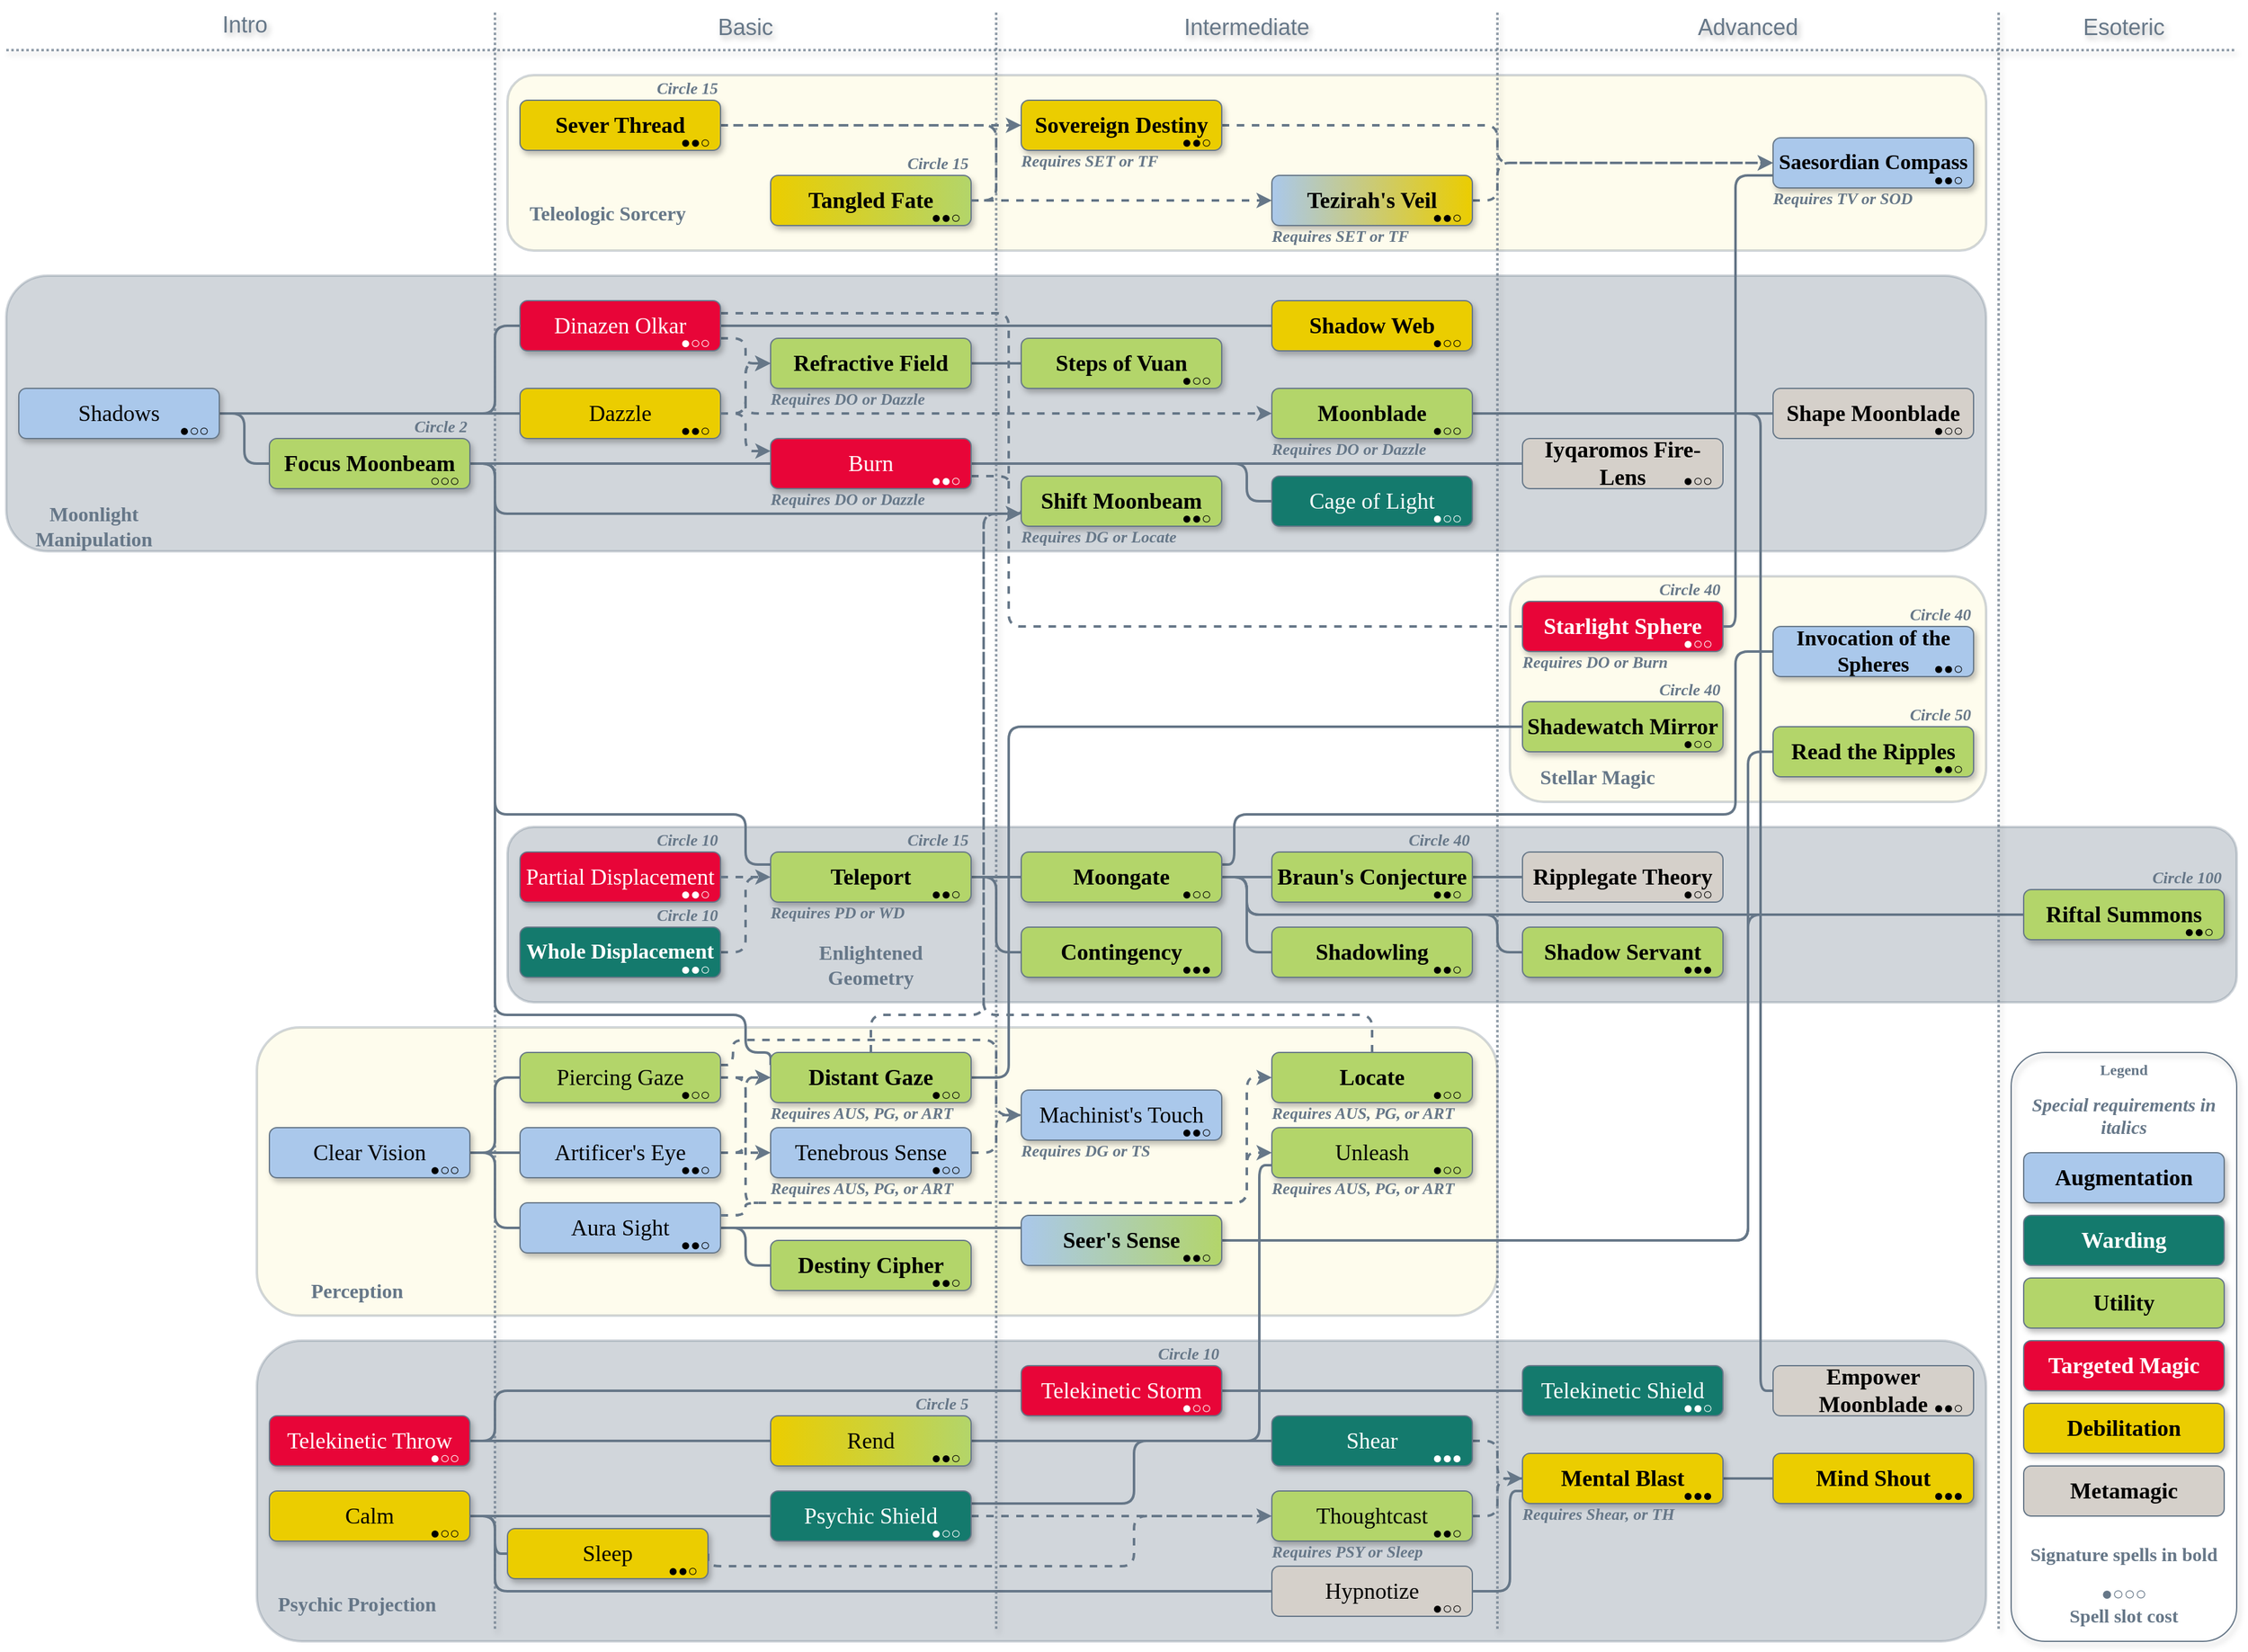 <mxfile version="26.0.2">
  <diagram name="Page-1" id="PuFN-wMOv0jWiG4jprAx">
    <mxGraphModel dx="1420" dy="824" grid="1" gridSize="10" guides="1" tooltips="1" connect="1" arrows="1" fold="1" page="1" pageScale="1" pageWidth="1800" pageHeight="1320" background="none" math="0" shadow="0">
      <root>
        <mxCell id="0" />
        <mxCell id="DKlUDa0g7rmCu-vv5rfz-316" value="Spellbook borders" style="locked=1;" parent="0" />
        <mxCell id="eY5dnLTpbY4zrGF3gSu3-124" value="" style="rounded=1;fontFamily=Helvetica;fontSize=11;fontColor=default;labelBackgroundColor=none;fillColor=#FCF4C4;strokeColor=#667788;opacity=30;glass=0;shadow=0;align=center;verticalAlign=middle;gradientColor=none;strokeWidth=2;" parent="DKlUDa0g7rmCu-vv5rfz-316" vertex="1">
          <mxGeometry x="1210" y="460" width="380" height="180" as="geometry" />
        </mxCell>
        <mxCell id="DKlUDa0g7rmCu-vv5rfz-317" value="" style="rounded=1;fontFamily=Helvetica;fontSize=11;fontColor=default;labelBackgroundColor=none;fillColor=#667788;strokeColor=#667788;opacity=30;glass=0;shadow=0;align=center;verticalAlign=middle;gradientColor=none;strokeWidth=2;" parent="DKlUDa0g7rmCu-vv5rfz-316" vertex="1">
          <mxGeometry x="10" y="220" width="1580" height="220" as="geometry" />
        </mxCell>
        <mxCell id="eY5dnLTpbY4zrGF3gSu3-125" value="Stellar Magic" style="text;align=center;verticalAlign=middle;whiteSpace=wrap;rounded=0;fontStyle=1;fontSize=16;fontFamily=Georgia;fontColor=#667788;strokeColor=none;" parent="DKlUDa0g7rmCu-vv5rfz-316" vertex="1">
          <mxGeometry x="1210" y="600" width="140" height="40" as="geometry" />
        </mxCell>
        <mxCell id="eY5dnLTpbY4zrGF3gSu3-127" value="" style="rounded=1;fontFamily=Helvetica;fontSize=11;fontColor=default;labelBackgroundColor=none;fillColor=#667788;strokeColor=#667788;opacity=30;glass=0;shadow=0;align=center;verticalAlign=middle;gradientColor=none;strokeWidth=2;" parent="DKlUDa0g7rmCu-vv5rfz-316" vertex="1">
          <mxGeometry x="410" y="660" width="1380" height="140" as="geometry" />
        </mxCell>
        <mxCell id="eY5dnLTpbY4zrGF3gSu3-128" value="" style="rounded=1;fontFamily=Helvetica;fontSize=11;fontColor=default;labelBackgroundColor=none;fillColor=#FCF4C4;strokeColor=#667788;opacity=30;glass=0;shadow=0;align=center;verticalAlign=middle;gradientColor=none;strokeWidth=2;" parent="DKlUDa0g7rmCu-vv5rfz-316" vertex="1">
          <mxGeometry x="210" y="820" width="990" height="230" as="geometry" />
        </mxCell>
        <mxCell id="eY5dnLTpbY4zrGF3gSu3-126" value="Perception" style="text;align=center;verticalAlign=middle;whiteSpace=wrap;rounded=0;fontStyle=1;fontSize=16;fontFamily=Georgia;fontColor=#667788;strokeColor=none;" parent="DKlUDa0g7rmCu-vv5rfz-316" vertex="1">
          <mxGeometry x="220" y="1010" width="140" height="40" as="geometry" />
        </mxCell>
        <mxCell id="eY5dnLTpbY4zrGF3gSu3-129" value="" style="rounded=1;fontFamily=Helvetica;fontSize=11;fontColor=default;labelBackgroundColor=none;fillColor=#667788;strokeColor=#667788;opacity=30;glass=0;shadow=0;align=center;verticalAlign=middle;gradientColor=none;strokeWidth=2;" parent="DKlUDa0g7rmCu-vv5rfz-316" vertex="1">
          <mxGeometry x="210" y="1070" width="1380" height="240" as="geometry" />
        </mxCell>
        <mxCell id="eY5dnLTpbY4zrGF3gSu3-130" value="Enlightened Geometry" style="text;align=center;verticalAlign=middle;whiteSpace=wrap;rounded=0;fontStyle=1;fontSize=16;fontFamily=Georgia;fontColor=#667788;strokeColor=none;" parent="DKlUDa0g7rmCu-vv5rfz-316" vertex="1">
          <mxGeometry x="630" y="750" width="140" height="40" as="geometry" />
        </mxCell>
        <mxCell id="eY5dnLTpbY4zrGF3gSu3-131" value="Moonlight Manipulation" style="text;align=center;verticalAlign=middle;whiteSpace=wrap;rounded=0;fontStyle=1;fontSize=16;fontFamily=Georgia;fontColor=#667788;strokeColor=none;" parent="DKlUDa0g7rmCu-vv5rfz-316" vertex="1">
          <mxGeometry x="10" y="400" width="140" height="40" as="geometry" />
        </mxCell>
        <mxCell id="eY5dnLTpbY4zrGF3gSu3-132" value="Psychic Projection" style="text;align=center;verticalAlign=middle;whiteSpace=wrap;rounded=0;fontStyle=1;fontSize=16;fontFamily=Georgia;fontColor=#667788;strokeColor=none;" parent="DKlUDa0g7rmCu-vv5rfz-316" vertex="1">
          <mxGeometry x="220" y="1260" width="140" height="40" as="geometry" />
        </mxCell>
        <mxCell id="eY5dnLTpbY4zrGF3gSu3-133" value="" style="rounded=1;fontFamily=Helvetica;fontSize=11;fontColor=default;labelBackgroundColor=none;fillColor=#FCF4C4;strokeColor=#667788;opacity=30;glass=0;shadow=0;align=center;verticalAlign=middle;gradientColor=none;strokeWidth=2;" parent="DKlUDa0g7rmCu-vv5rfz-316" vertex="1">
          <mxGeometry x="410" y="60" width="1180" height="140" as="geometry" />
        </mxCell>
        <mxCell id="ByqBd_FR368xJn7YFOeK-137" value="Teleologic Sorcery" style="text;align=center;verticalAlign=middle;whiteSpace=wrap;rounded=0;fontStyle=1;fontSize=16;fontFamily=Georgia;fontColor=#667788;strokeColor=none;" parent="DKlUDa0g7rmCu-vv5rfz-316" vertex="1">
          <mxGeometry x="420" y="150" width="140" height="40" as="geometry" />
        </mxCell>
        <mxCell id="DKlUDa0g7rmCu-vv5rfz-14" value="Shapes and Lines" style="locked=1;" parent="0" />
        <mxCell id="A4h3zCrJcsYcp54G7Gio-6" style="edgeStyle=orthogonalEdgeStyle;rounded=1;orthogonalLoop=1;jettySize=auto;html=1;exitX=1;exitY=0.5;exitDx=0;exitDy=0;entryX=0;entryY=0.5;entryDx=0;entryDy=0;strokeColor=#667788;strokeWidth=2;align=center;verticalAlign=middle;fontFamily=Helvetica;fontSize=11;fontColor=default;labelBackgroundColor=default;endArrow=classic;curved=0;dashed=1;" parent="DKlUDa0g7rmCu-vv5rfz-14" source="DKlUDa0g7rmCu-vv5rfz-31" target="A4h3zCrJcsYcp54G7Gio-2" edge="1">
          <mxGeometry relative="1" as="geometry" />
        </mxCell>
        <mxCell id="A4h3zCrJcsYcp54G7Gio-10" style="edgeStyle=orthogonalEdgeStyle;shape=connector;curved=0;rounded=1;orthogonalLoop=1;jettySize=auto;html=1;exitX=1;exitY=0.5;exitDx=0;exitDy=0;dashed=1;strokeColor=#667788;strokeWidth=2;align=center;verticalAlign=middle;fontFamily=Helvetica;fontSize=11;fontColor=default;labelBackgroundColor=default;endArrow=none;endFill=0;entryX=1;entryY=0.5;entryDx=0;entryDy=0;" parent="DKlUDa0g7rmCu-vv5rfz-14" source="DKlUDa0g7rmCu-vv5rfz-31" target="A4h3zCrJcsYcp54G7Gio-1" edge="1">
          <mxGeometry relative="1" as="geometry">
            <mxPoint x="710" y="100" as="targetPoint" />
            <Array as="points">
              <mxPoint x="800" y="160" />
              <mxPoint x="800" y="100" />
            </Array>
          </mxGeometry>
        </mxCell>
        <mxCell id="DKlUDa0g7rmCu-vv5rfz-31" value="Tangled Fate" style="rounded=1;strokeWidth=1;strokeColor=#667788;textShadow=0;labelBackgroundColor=none;whiteSpace=wrap;fontSize=18;fontFamily=Georgia;fillColor=#EBCD00;fontColor=#000000;shadow=1;glass=0;align=center;verticalAlign=middle;fontStyle=1;resizable=1;gradientColor=#B3D56A;gradientDirection=east;" parent="DKlUDa0g7rmCu-vv5rfz-14" vertex="1">
          <mxGeometry x="620" y="140" width="160" height="40" as="geometry" />
        </mxCell>
        <mxCell id="A4h3zCrJcsYcp54G7Gio-5" style="edgeStyle=orthogonalEdgeStyle;rounded=1;orthogonalLoop=1;jettySize=auto;html=1;exitX=1;exitY=0.5;exitDx=0;exitDy=0;entryX=0;entryY=0.5;entryDx=0;entryDy=0;strokeWidth=2;strokeColor=#667788;curved=0;dashed=1;" parent="DKlUDa0g7rmCu-vv5rfz-14" source="A4h3zCrJcsYcp54G7Gio-1" edge="1">
          <mxGeometry relative="1" as="geometry">
            <mxPoint x="580" y="100" as="sourcePoint" />
            <mxPoint x="820" y="100" as="targetPoint" />
            <Array as="points">
              <mxPoint x="750" y="100" />
              <mxPoint x="750" y="100" />
            </Array>
          </mxGeometry>
        </mxCell>
        <mxCell id="A4h3zCrJcsYcp54G7Gio-9" style="edgeStyle=orthogonalEdgeStyle;shape=connector;curved=0;rounded=1;orthogonalLoop=1;jettySize=auto;html=1;exitX=1;exitY=0.5;exitDx=0;exitDy=0;dashed=1;strokeColor=#667788;strokeWidth=2;align=center;verticalAlign=middle;fontFamily=Helvetica;fontSize=11;fontColor=default;labelBackgroundColor=default;endArrow=none;endFill=0;entryX=1;entryY=0.5;entryDx=0;entryDy=0;" parent="DKlUDa0g7rmCu-vv5rfz-14" source="A4h3zCrJcsYcp54G7Gio-1" target="DKlUDa0g7rmCu-vv5rfz-31" edge="1">
          <mxGeometry relative="1" as="geometry">
            <mxPoint x="710" y="160" as="targetPoint" />
            <Array as="points">
              <mxPoint x="800" y="100" />
              <mxPoint x="800" y="160" />
            </Array>
          </mxGeometry>
        </mxCell>
        <mxCell id="A4h3zCrJcsYcp54G7Gio-8" style="edgeStyle=orthogonalEdgeStyle;shape=connector;curved=0;rounded=1;orthogonalLoop=1;jettySize=auto;html=1;exitX=1;exitY=0.5;exitDx=0;exitDy=0;entryX=0;entryY=0.5;entryDx=0;entryDy=0;dashed=1;strokeColor=#667788;strokeWidth=2;align=center;verticalAlign=middle;fontFamily=Helvetica;fontSize=11;fontColor=default;labelBackgroundColor=default;endArrow=classic;" parent="DKlUDa0g7rmCu-vv5rfz-14" source="A4h3zCrJcsYcp54G7Gio-2" target="A4h3zCrJcsYcp54G7Gio-4" edge="1">
          <mxGeometry relative="1" as="geometry">
            <Array as="points">
              <mxPoint x="1200" y="160" />
              <mxPoint x="1200" y="130" />
            </Array>
          </mxGeometry>
        </mxCell>
        <mxCell id="A4h3zCrJcsYcp54G7Gio-2" value="Tezirah&#39;s Veil" style="rounded=1;strokeWidth=1;strokeColor=#667788;textShadow=0;labelBackgroundColor=none;whiteSpace=wrap;fontSize=18;fontFamily=Georgia;fillColor=#AAC8EB;fontColor=#000000;shadow=1;glass=0;align=center;verticalAlign=middle;fontStyle=1;resizable=1;gradientColor=#EBCD00;gradientDirection=east;" parent="DKlUDa0g7rmCu-vv5rfz-14" vertex="1">
          <mxGeometry x="1020" y="140" width="160" height="40" as="geometry" />
        </mxCell>
        <mxCell id="eY5dnLTpbY4zrGF3gSu3-115" style="edgeStyle=orthogonalEdgeStyle;shape=connector;curved=0;rounded=1;orthogonalLoop=1;jettySize=auto;html=1;exitX=1;exitY=0.5;exitDx=0;exitDy=0;entryX=0;entryY=0.5;entryDx=0;entryDy=0;strokeColor=#667788;strokeWidth=2;align=center;verticalAlign=middle;fontFamily=Helvetica;fontSize=11;fontColor=default;labelBackgroundColor=default;endArrow=none;endFill=0;" parent="DKlUDa0g7rmCu-vv5rfz-14" source="A4h3zCrJcsYcp54G7Gio-3" target="eY5dnLTpbY4zrGF3gSu3-48" edge="1">
          <mxGeometry relative="1" as="geometry" />
        </mxCell>
        <mxCell id="A4h3zCrJcsYcp54G7Gio-3" value="Mental Blast" style="rounded=1;strokeWidth=1;strokeColor=#667788;textShadow=0;labelBackgroundColor=none;whiteSpace=wrap;fontSize=18;fontFamily=Georgia;fillColor=#EBCD00;fontColor=#000000;shadow=1;glass=0;align=center;verticalAlign=middle;fontStyle=1;resizable=1;" parent="DKlUDa0g7rmCu-vv5rfz-14" vertex="1">
          <mxGeometry x="1220" y="1160" width="160" height="40" as="geometry" />
        </mxCell>
        <mxCell id="A4h3zCrJcsYcp54G7Gio-4" value="Saesordian Compass" style="rounded=1;strokeWidth=1;strokeColor=#667788;textShadow=0;labelBackgroundColor=none;whiteSpace=wrap;fontSize=17;fontFamily=Georgia;fillColor=#AAC8EB;fontColor=#000000;shadow=1;glass=0;align=center;verticalAlign=middle;fontStyle=1;resizable=1;" parent="DKlUDa0g7rmCu-vv5rfz-14" vertex="1">
          <mxGeometry x="1420" y="110" width="160" height="40" as="geometry" />
        </mxCell>
        <mxCell id="eY5dnLTpbY4zrGF3gSu3-1" value="Read the Ripples" style="rounded=1;strokeWidth=1;strokeColor=#667788;textShadow=0;labelBackgroundColor=none;whiteSpace=wrap;fontSize=18;fontFamily=Georgia;fillColor=#B3D56A;fontColor=#000000;shadow=1;glass=0;align=center;verticalAlign=middle;fontStyle=1;resizable=1;gradientColor=none;gradientDirection=east;" parent="DKlUDa0g7rmCu-vv5rfz-14" vertex="1">
          <mxGeometry x="1420" y="580" width="160" height="40" as="geometry" />
        </mxCell>
        <mxCell id="eY5dnLTpbY4zrGF3gSu3-2" value="Invocation of the Spheres" style="rounded=1;strokeWidth=1;strokeColor=#667788;textShadow=0;labelBackgroundColor=none;whiteSpace=wrap;fontSize=17;fontFamily=Georgia;fillColor=#AAC8EB;fontColor=#000000;shadow=1;glass=0;align=center;verticalAlign=middle;fontStyle=1;resizable=1;spacing=0;" parent="DKlUDa0g7rmCu-vv5rfz-14" vertex="1">
          <mxGeometry x="1420" y="500" width="160" height="40" as="geometry" />
        </mxCell>
        <mxCell id="eY5dnLTpbY4zrGF3gSu3-3" value="Starlight Sphere" style="rounded=1;strokeWidth=1;strokeColor=#667788;textShadow=0;labelBackgroundColor=none;whiteSpace=wrap;fontSize=18;fontFamily=Georgia;fillColor=#E80538;fontColor=#FFFFFF;shadow=1;glass=0;align=center;verticalAlign=middle;fontStyle=1;resizable=1;gradientColor=none;gradientDirection=east;" parent="DKlUDa0g7rmCu-vv5rfz-14" vertex="1">
          <mxGeometry x="1220" y="480" width="160" height="40" as="geometry" />
        </mxCell>
        <mxCell id="eY5dnLTpbY4zrGF3gSu3-4" value="Shadewatch Mirror" style="rounded=1;strokeWidth=1;strokeColor=#667788;textShadow=0;labelBackgroundColor=none;whiteSpace=wrap;fontSize=18;fontFamily=Georgia;fillColor=#B3D56A;fontColor=#000000;shadow=1;glass=0;align=center;verticalAlign=middle;fontStyle=1;resizable=1;" parent="DKlUDa0g7rmCu-vv5rfz-14" vertex="1">
          <mxGeometry x="1220" y="560" width="160" height="40" as="geometry" />
        </mxCell>
        <mxCell id="eY5dnLTpbY4zrGF3gSu3-54" style="edgeStyle=orthogonalEdgeStyle;rounded=1;orthogonalLoop=1;jettySize=auto;html=1;exitX=1;exitY=0.5;exitDx=0;exitDy=0;entryX=0;entryY=0.5;entryDx=0;entryDy=0;endArrow=none;endFill=0;curved=0;strokeWidth=2;strokeColor=#667788;" parent="DKlUDa0g7rmCu-vv5rfz-14" source="eY5dnLTpbY4zrGF3gSu3-6" target="eY5dnLTpbY4zrGF3gSu3-7" edge="1">
          <mxGeometry relative="1" as="geometry" />
        </mxCell>
        <mxCell id="eY5dnLTpbY4zrGF3gSu3-55" style="edgeStyle=orthogonalEdgeStyle;shape=connector;curved=0;rounded=1;orthogonalLoop=1;jettySize=auto;html=1;exitX=1;exitY=0.5;exitDx=0;exitDy=0;entryX=0;entryY=0.5;entryDx=0;entryDy=0;strokeColor=#667788;strokeWidth=2;align=center;verticalAlign=middle;fontFamily=Helvetica;fontSize=11;fontColor=default;labelBackgroundColor=default;endArrow=none;endFill=0;" parent="DKlUDa0g7rmCu-vv5rfz-14" source="eY5dnLTpbY4zrGF3gSu3-6" target="eY5dnLTpbY4zrGF3gSu3-8" edge="1">
          <mxGeometry relative="1" as="geometry">
            <Array as="points">
              <mxPoint x="400" y="330" />
              <mxPoint x="400" y="260" />
            </Array>
          </mxGeometry>
        </mxCell>
        <mxCell id="eY5dnLTpbY4zrGF3gSu3-57" style="edgeStyle=orthogonalEdgeStyle;shape=connector;curved=0;rounded=1;orthogonalLoop=1;jettySize=auto;html=1;exitX=1;exitY=0.5;exitDx=0;exitDy=0;entryX=0;entryY=0.5;entryDx=0;entryDy=0;strokeColor=#667788;strokeWidth=2;align=center;verticalAlign=middle;fontFamily=Helvetica;fontSize=11;fontColor=default;labelBackgroundColor=default;endArrow=none;endFill=0;" parent="DKlUDa0g7rmCu-vv5rfz-14" source="eY5dnLTpbY4zrGF3gSu3-6" target="eY5dnLTpbY4zrGF3gSu3-10" edge="1">
          <mxGeometry relative="1" as="geometry">
            <Array as="points">
              <mxPoint x="290" y="330" />
              <mxPoint x="290" y="330" />
            </Array>
          </mxGeometry>
        </mxCell>
        <mxCell id="eY5dnLTpbY4zrGF3gSu3-6" value="Shadows" style="rounded=1;strokeWidth=1;strokeColor=#667788;textShadow=0;labelBackgroundColor=none;whiteSpace=wrap;fontSize=18;fontFamily=Georgia;fillColor=#AAC8EB;fontColor=#000000;shadow=1;glass=0;align=center;verticalAlign=middle;fontStyle=0;resizable=1;" parent="DKlUDa0g7rmCu-vv5rfz-14" vertex="1">
          <mxGeometry x="20" y="310" width="160" height="40" as="geometry" />
        </mxCell>
        <mxCell id="eY5dnLTpbY4zrGF3gSu3-56" style="edgeStyle=orthogonalEdgeStyle;shape=connector;curved=0;rounded=1;orthogonalLoop=1;jettySize=auto;html=1;exitX=1;exitY=0.5;exitDx=0;exitDy=0;entryX=0;entryY=0.5;entryDx=0;entryDy=0;strokeColor=#667788;strokeWidth=2;align=center;verticalAlign=middle;fontFamily=Helvetica;fontSize=11;fontColor=default;labelBackgroundColor=default;endArrow=none;endFill=0;" parent="DKlUDa0g7rmCu-vv5rfz-14" source="eY5dnLTpbY4zrGF3gSu3-7" target="eY5dnLTpbY4zrGF3gSu3-9" edge="1">
          <mxGeometry relative="1" as="geometry">
            <Array as="points">
              <mxPoint x="460" y="370" />
              <mxPoint x="460" y="370" />
            </Array>
          </mxGeometry>
        </mxCell>
        <mxCell id="eY5dnLTpbY4zrGF3gSu3-63" style="edgeStyle=orthogonalEdgeStyle;shape=connector;curved=0;rounded=1;orthogonalLoop=1;jettySize=auto;html=1;exitX=1;exitY=0.5;exitDx=0;exitDy=0;entryX=0.007;entryY=0.693;entryDx=0;entryDy=0;strokeColor=#667788;strokeWidth=2;align=center;verticalAlign=middle;fontFamily=Helvetica;fontSize=11;fontColor=default;labelBackgroundColor=default;endArrow=none;endFill=0;entryPerimeter=0;" parent="DKlUDa0g7rmCu-vv5rfz-14" source="eY5dnLTpbY4zrGF3gSu3-7" target="eY5dnLTpbY4zrGF3gSu3-14" edge="1">
          <mxGeometry relative="1" as="geometry">
            <Array as="points">
              <mxPoint x="400" y="370" />
              <mxPoint x="400" y="410" />
              <mxPoint x="820" y="410" />
              <mxPoint x="820" y="408" />
            </Array>
          </mxGeometry>
        </mxCell>
        <mxCell id="eY5dnLTpbY4zrGF3gSu3-71" style="edgeStyle=orthogonalEdgeStyle;shape=connector;curved=0;rounded=1;orthogonalLoop=1;jettySize=auto;html=1;exitX=1;exitY=0.5;exitDx=0;exitDy=0;entryX=0;entryY=0.25;entryDx=0;entryDy=0;strokeColor=#667788;strokeWidth=2;align=center;verticalAlign=middle;fontFamily=Helvetica;fontSize=11;fontColor=default;labelBackgroundColor=default;endArrow=none;endFill=0;" parent="DKlUDa0g7rmCu-vv5rfz-14" source="eY5dnLTpbY4zrGF3gSu3-7" target="eY5dnLTpbY4zrGF3gSu3-20" edge="1">
          <mxGeometry relative="1" as="geometry">
            <Array as="points">
              <mxPoint x="400" y="370" />
              <mxPoint x="400" y="650" />
              <mxPoint x="600" y="650" />
              <mxPoint x="600" y="690" />
            </Array>
          </mxGeometry>
        </mxCell>
        <mxCell id="eY5dnLTpbY4zrGF3gSu3-88" style="edgeStyle=orthogonalEdgeStyle;shape=connector;curved=0;rounded=1;orthogonalLoop=1;jettySize=auto;html=1;exitX=1;exitY=0.5;exitDx=0;exitDy=0;entryX=0;entryY=0.25;entryDx=0;entryDy=0;strokeColor=#667788;strokeWidth=2;align=center;verticalAlign=middle;fontFamily=Helvetica;fontSize=11;fontColor=default;labelBackgroundColor=default;endArrow=none;endFill=0;" parent="DKlUDa0g7rmCu-vv5rfz-14" source="eY5dnLTpbY4zrGF3gSu3-7" target="eY5dnLTpbY4zrGF3gSu3-35" edge="1">
          <mxGeometry relative="1" as="geometry">
            <Array as="points">
              <mxPoint x="400" y="370" />
              <mxPoint x="400" y="810" />
              <mxPoint x="600" y="810" />
              <mxPoint x="600" y="840" />
              <mxPoint x="620" y="840" />
            </Array>
          </mxGeometry>
        </mxCell>
        <mxCell id="eY5dnLTpbY4zrGF3gSu3-7" value="Focus Moonbeam" style="rounded=1;strokeWidth=1;strokeColor=#667788;textShadow=0;labelBackgroundColor=none;whiteSpace=wrap;fontSize=18;fontFamily=Georgia;fillColor=#B3D56A;fontColor=#000000;shadow=1;glass=0;align=center;verticalAlign=middle;fontStyle=1;resizable=1;" parent="DKlUDa0g7rmCu-vv5rfz-14" vertex="1">
          <mxGeometry x="220" y="350" width="160" height="40" as="geometry" />
        </mxCell>
        <mxCell id="eY5dnLTpbY4zrGF3gSu3-58" style="edgeStyle=orthogonalEdgeStyle;shape=connector;curved=0;rounded=1;orthogonalLoop=1;jettySize=auto;html=1;exitX=1;exitY=0.75;exitDx=0;exitDy=0;entryX=0;entryY=0.5;entryDx=0;entryDy=0;strokeColor=#667788;strokeWidth=2;align=center;verticalAlign=middle;fontFamily=Helvetica;fontSize=11;fontColor=default;labelBackgroundColor=default;endArrow=classic;endFill=1;dashed=1;" parent="DKlUDa0g7rmCu-vv5rfz-14" source="eY5dnLTpbY4zrGF3gSu3-8" target="eY5dnLTpbY4zrGF3gSu3-11" edge="1">
          <mxGeometry relative="1" as="geometry" />
        </mxCell>
        <mxCell id="eY5dnLTpbY4zrGF3gSu3-61" style="edgeStyle=orthogonalEdgeStyle;shape=connector;curved=0;rounded=1;orthogonalLoop=1;jettySize=auto;html=1;entryX=0;entryY=0.5;entryDx=0;entryDy=0;strokeColor=#667788;strokeWidth=2;align=center;verticalAlign=middle;fontFamily=Helvetica;fontSize=11;fontColor=default;labelBackgroundColor=default;endArrow=classic;endFill=1;dashed=1;" parent="DKlUDa0g7rmCu-vv5rfz-14" target="eY5dnLTpbY4zrGF3gSu3-15" edge="1">
          <mxGeometry relative="1" as="geometry">
            <mxPoint x="600" y="320" as="sourcePoint" />
            <Array as="points">
              <mxPoint x="600" y="330" />
            </Array>
          </mxGeometry>
        </mxCell>
        <mxCell id="eY5dnLTpbY4zrGF3gSu3-67" style="edgeStyle=orthogonalEdgeStyle;shape=connector;curved=0;rounded=1;orthogonalLoop=1;jettySize=auto;html=1;exitX=1;exitY=0.5;exitDx=0;exitDy=0;entryX=0;entryY=0.5;entryDx=0;entryDy=0;strokeColor=#667788;strokeWidth=2;align=center;verticalAlign=middle;fontFamily=Helvetica;fontSize=11;fontColor=default;labelBackgroundColor=default;endArrow=none;endFill=0;" parent="DKlUDa0g7rmCu-vv5rfz-14" source="eY5dnLTpbY4zrGF3gSu3-8" target="eY5dnLTpbY4zrGF3gSu3-13" edge="1">
          <mxGeometry relative="1" as="geometry" />
        </mxCell>
        <mxCell id="eY5dnLTpbY4zrGF3gSu3-121" style="edgeStyle=orthogonalEdgeStyle;shape=connector;curved=0;rounded=1;orthogonalLoop=1;jettySize=auto;html=1;exitX=1;exitY=0.25;exitDx=0;exitDy=0;entryX=0;entryY=0.5;entryDx=0;entryDy=0;strokeColor=#667788;strokeWidth=2;align=center;verticalAlign=middle;fontFamily=Helvetica;fontSize=11;fontColor=default;labelBackgroundColor=default;endArrow=none;endFill=0;dashed=1;" parent="DKlUDa0g7rmCu-vv5rfz-14" source="eY5dnLTpbY4zrGF3gSu3-8" target="eY5dnLTpbY4zrGF3gSu3-3" edge="1">
          <mxGeometry relative="1" as="geometry">
            <Array as="points">
              <mxPoint x="810" y="250" />
              <mxPoint x="810" y="500" />
            </Array>
          </mxGeometry>
        </mxCell>
        <mxCell id="eY5dnLTpbY4zrGF3gSu3-8" value="Dinazen Olkar" style="rounded=1;strokeWidth=1;strokeColor=#667788;textShadow=0;labelBackgroundColor=none;whiteSpace=wrap;fontSize=18;fontFamily=Georgia;fillColor=#E80538;fontColor=#FFFFFF;shadow=1;glass=0;align=center;verticalAlign=middle;fontStyle=0;resizable=1;gradientColor=none;gradientDirection=east;" parent="DKlUDa0g7rmCu-vv5rfz-14" vertex="1">
          <mxGeometry x="420" y="240" width="160" height="40" as="geometry" />
        </mxCell>
        <mxCell id="eY5dnLTpbY4zrGF3gSu3-69" style="edgeStyle=orthogonalEdgeStyle;shape=connector;curved=0;rounded=1;orthogonalLoop=1;jettySize=auto;html=1;exitX=1;exitY=0.5;exitDx=0;exitDy=0;entryX=0;entryY=0.5;entryDx=0;entryDy=0;strokeColor=#667788;strokeWidth=2;align=center;verticalAlign=middle;fontFamily=Helvetica;fontSize=11;fontColor=default;labelBackgroundColor=default;endArrow=none;endFill=0;" parent="DKlUDa0g7rmCu-vv5rfz-14" source="eY5dnLTpbY4zrGF3gSu3-9" target="eY5dnLTpbY4zrGF3gSu3-17" edge="1">
          <mxGeometry relative="1" as="geometry" />
        </mxCell>
        <mxCell id="eY5dnLTpbY4zrGF3gSu3-70" style="edgeStyle=orthogonalEdgeStyle;shape=connector;curved=0;rounded=1;orthogonalLoop=1;jettySize=auto;html=1;exitX=1;exitY=0.5;exitDx=0;exitDy=0;entryX=0;entryY=0.5;entryDx=0;entryDy=0;strokeColor=#667788;strokeWidth=2;align=center;verticalAlign=middle;fontFamily=Helvetica;fontSize=11;fontColor=default;labelBackgroundColor=default;endArrow=none;endFill=0;" parent="DKlUDa0g7rmCu-vv5rfz-14" source="eY5dnLTpbY4zrGF3gSu3-9" target="eY5dnLTpbY4zrGF3gSu3-12" edge="1">
          <mxGeometry relative="1" as="geometry">
            <Array as="points">
              <mxPoint x="1000" y="370" />
              <mxPoint x="1000" y="400" />
            </Array>
          </mxGeometry>
        </mxCell>
        <mxCell id="eY5dnLTpbY4zrGF3gSu3-120" style="edgeStyle=orthogonalEdgeStyle;shape=connector;curved=0;rounded=1;orthogonalLoop=1;jettySize=auto;html=1;exitX=1;exitY=0.75;exitDx=0;exitDy=0;strokeColor=#667788;strokeWidth=2;align=center;verticalAlign=middle;fontFamily=Helvetica;fontSize=11;fontColor=default;labelBackgroundColor=default;endArrow=none;endFill=0;dashed=1;" parent="DKlUDa0g7rmCu-vv5rfz-14" source="eY5dnLTpbY4zrGF3gSu3-9" edge="1">
          <mxGeometry relative="1" as="geometry">
            <Array as="points">
              <mxPoint x="810" y="380" />
            </Array>
            <mxPoint x="810" y="390" as="targetPoint" />
          </mxGeometry>
        </mxCell>
        <mxCell id="eY5dnLTpbY4zrGF3gSu3-9" value="Burn" style="rounded=1;strokeWidth=1;strokeColor=#667788;textShadow=0;labelBackgroundColor=none;whiteSpace=wrap;fontSize=18;fontFamily=Georgia;fillColor=#E80538;fontColor=#FFFFFF;shadow=1;glass=0;align=center;verticalAlign=middle;fontStyle=0;resizable=1;gradientColor=none;gradientDirection=east;" parent="DKlUDa0g7rmCu-vv5rfz-14" vertex="1">
          <mxGeometry x="620" y="350" width="160" height="40" as="geometry" />
        </mxCell>
        <mxCell id="eY5dnLTpbY4zrGF3gSu3-59" style="edgeStyle=orthogonalEdgeStyle;shape=connector;curved=0;rounded=1;orthogonalLoop=1;jettySize=auto;html=1;exitX=1;exitY=0.5;exitDx=0;exitDy=0;entryX=0;entryY=0.5;entryDx=0;entryDy=0;strokeColor=#667788;strokeWidth=2;align=center;verticalAlign=middle;fontFamily=Helvetica;fontSize=11;fontColor=default;labelBackgroundColor=default;endArrow=classic;endFill=1;dashed=1;" parent="DKlUDa0g7rmCu-vv5rfz-14" source="eY5dnLTpbY4zrGF3gSu3-10" target="eY5dnLTpbY4zrGF3gSu3-11" edge="1">
          <mxGeometry relative="1" as="geometry" />
        </mxCell>
        <mxCell id="Pr3LXegyoYwMrFUZYJ9y-6" style="edgeStyle=orthogonalEdgeStyle;shape=connector;curved=0;rounded=1;orthogonalLoop=1;jettySize=auto;html=1;exitX=1;exitY=0.5;exitDx=0;exitDy=0;entryX=0;entryY=0.25;entryDx=0;entryDy=0;strokeColor=#667788;strokeWidth=2;align=center;verticalAlign=middle;fontFamily=Helvetica;fontSize=11;fontColor=default;labelBackgroundColor=default;endArrow=classic;endFill=1;dashed=1;" parent="DKlUDa0g7rmCu-vv5rfz-14" source="eY5dnLTpbY4zrGF3gSu3-10" target="eY5dnLTpbY4zrGF3gSu3-9" edge="1">
          <mxGeometry relative="1" as="geometry" />
        </mxCell>
        <mxCell id="eY5dnLTpbY4zrGF3gSu3-10" value="Dazzle" style="rounded=1;strokeWidth=1;strokeColor=#667788;textShadow=0;labelBackgroundColor=none;whiteSpace=wrap;fontSize=18;fontFamily=Georgia;fillColor=#EBCD00;fontColor=#000000;shadow=1;glass=0;align=center;verticalAlign=middle;fontStyle=0;resizable=1;" parent="DKlUDa0g7rmCu-vv5rfz-14" vertex="1">
          <mxGeometry x="420" y="310" width="160" height="40" as="geometry" />
        </mxCell>
        <mxCell id="eY5dnLTpbY4zrGF3gSu3-64" style="edgeStyle=orthogonalEdgeStyle;shape=connector;curved=0;rounded=1;orthogonalLoop=1;jettySize=auto;html=1;exitX=1;exitY=0.5;exitDx=0;exitDy=0;entryX=0;entryY=0.5;entryDx=0;entryDy=0;strokeColor=#667788;strokeWidth=2;align=center;verticalAlign=middle;fontFamily=Helvetica;fontSize=11;fontColor=default;labelBackgroundColor=default;endArrow=none;endFill=0;" parent="DKlUDa0g7rmCu-vv5rfz-14" source="eY5dnLTpbY4zrGF3gSu3-11" target="eY5dnLTpbY4zrGF3gSu3-16" edge="1">
          <mxGeometry relative="1" as="geometry" />
        </mxCell>
        <mxCell id="eY5dnLTpbY4zrGF3gSu3-11" value="Refractive Field" style="rounded=1;strokeWidth=1;strokeColor=#667788;textShadow=0;labelBackgroundColor=none;whiteSpace=wrap;fontSize=18;fontFamily=Georgia;fillColor=#B3D56A;fontColor=#000000;shadow=1;glass=0;align=center;verticalAlign=middle;fontStyle=1;resizable=1;" parent="DKlUDa0g7rmCu-vv5rfz-14" vertex="1">
          <mxGeometry x="620" y="270" width="160" height="40" as="geometry" />
        </mxCell>
        <mxCell id="eY5dnLTpbY4zrGF3gSu3-13" value="Shadow Web" style="rounded=1;strokeWidth=1;strokeColor=#667788;textShadow=0;labelBackgroundColor=none;whiteSpace=wrap;fontSize=18;fontFamily=Georgia;fillColor=#EBCD00;fontColor=#000000;shadow=1;glass=0;align=center;verticalAlign=middle;fontStyle=1;resizable=1;" parent="DKlUDa0g7rmCu-vv5rfz-14" vertex="1">
          <mxGeometry x="1020" y="240" width="160" height="40" as="geometry" />
        </mxCell>
        <mxCell id="eY5dnLTpbY4zrGF3gSu3-14" value="Shift Moonbeam" style="rounded=1;strokeWidth=1;strokeColor=#667788;textShadow=0;labelBackgroundColor=none;whiteSpace=wrap;fontSize=18;fontFamily=Georgia;fillColor=#B3D56A;fontColor=#000000;shadow=1;glass=0;align=center;verticalAlign=middle;fontStyle=1;resizable=1;" parent="DKlUDa0g7rmCu-vv5rfz-14" vertex="1">
          <mxGeometry x="820" y="380" width="160" height="40" as="geometry" />
        </mxCell>
        <mxCell id="eY5dnLTpbY4zrGF3gSu3-66" style="edgeStyle=orthogonalEdgeStyle;shape=connector;curved=0;rounded=1;orthogonalLoop=1;jettySize=auto;html=1;exitX=1;exitY=0.5;exitDx=0;exitDy=0;entryX=0;entryY=0.5;entryDx=0;entryDy=0;strokeColor=#667788;strokeWidth=2;align=center;verticalAlign=middle;fontFamily=Helvetica;fontSize=11;fontColor=default;labelBackgroundColor=default;endArrow=none;endFill=0;" parent="DKlUDa0g7rmCu-vv5rfz-14" source="eY5dnLTpbY4zrGF3gSu3-15" target="eY5dnLTpbY4zrGF3gSu3-18" edge="1">
          <mxGeometry relative="1" as="geometry" />
        </mxCell>
        <mxCell id="eY5dnLTpbY4zrGF3gSu3-108" style="edgeStyle=orthogonalEdgeStyle;shape=connector;curved=0;rounded=1;orthogonalLoop=1;jettySize=auto;html=1;exitX=1;exitY=0.5;exitDx=0;exitDy=0;entryX=0;entryY=0.5;entryDx=0;entryDy=0;strokeColor=#667788;strokeWidth=2;align=center;verticalAlign=middle;fontFamily=Helvetica;fontSize=11;fontColor=default;labelBackgroundColor=default;endArrow=none;endFill=0;jumpStyle=arc;" parent="DKlUDa0g7rmCu-vv5rfz-14" source="eY5dnLTpbY4zrGF3gSu3-15" target="eY5dnLTpbY4zrGF3gSu3-106" edge="1">
          <mxGeometry relative="1" as="geometry">
            <Array as="points">
              <mxPoint x="1410" y="330" />
              <mxPoint x="1410" y="1110" />
            </Array>
          </mxGeometry>
        </mxCell>
        <mxCell id="eY5dnLTpbY4zrGF3gSu3-15" value="Moonblade" style="rounded=1;strokeWidth=1;strokeColor=#667788;textShadow=0;labelBackgroundColor=none;whiteSpace=wrap;fontSize=18;fontFamily=Georgia;fillColor=#B3D56A;fontColor=#000000;shadow=1;glass=0;align=center;verticalAlign=middle;fontStyle=1;resizable=1;" parent="DKlUDa0g7rmCu-vv5rfz-14" vertex="1">
          <mxGeometry x="1020" y="310" width="160" height="40" as="geometry" />
        </mxCell>
        <mxCell id="eY5dnLTpbY4zrGF3gSu3-16" value="Steps of Vuan" style="rounded=1;strokeWidth=1;strokeColor=#667788;textShadow=0;labelBackgroundColor=none;whiteSpace=wrap;fontSize=18;fontFamily=Georgia;fillColor=#B3D56A;fontColor=#000000;shadow=1;glass=0;align=center;verticalAlign=middle;fontStyle=1;resizable=1;" parent="DKlUDa0g7rmCu-vv5rfz-14" vertex="1">
          <mxGeometry x="820" y="270" width="160" height="40" as="geometry" />
        </mxCell>
        <mxCell id="eY5dnLTpbY4zrGF3gSu3-17" value="Iyqaromos Fire-Lens" style="rounded=1;whiteSpace=wrap;fillColor=#D5D0CA;labelBackgroundColor=none;movable=1;resizable=1;rotatable=1;deletable=1;editable=1;locked=0;connectable=1;container=0;fontFamily=Georgia;fontSize=18;strokeColor=#667788;shadow=0;glass=0;strokeWidth=1;align=center;fontStyle=1;verticalAlign=middle;fontColor=#000000;textShadow=0;" parent="DKlUDa0g7rmCu-vv5rfz-14" vertex="1">
          <mxGeometry x="1220" y="350" width="160" height="40" as="geometry" />
        </mxCell>
        <mxCell id="eY5dnLTpbY4zrGF3gSu3-18" value="Shape Moonblade" style="rounded=1;whiteSpace=wrap;fillColor=#D5D0CA;labelBackgroundColor=none;movable=1;resizable=1;rotatable=1;deletable=1;editable=1;locked=0;connectable=1;container=0;fontFamily=Georgia;fontSize=18;strokeColor=#667788;shadow=0;glass=0;strokeWidth=1;align=center;fontStyle=1;verticalAlign=middle;fontColor=#000000;textShadow=0;" parent="DKlUDa0g7rmCu-vv5rfz-14" vertex="1">
          <mxGeometry x="1420" y="310" width="160" height="40" as="geometry" />
        </mxCell>
        <mxCell id="eY5dnLTpbY4zrGF3gSu3-19" value="Partial Displacement" style="rounded=1;strokeWidth=1;strokeColor=#667788;textShadow=0;labelBackgroundColor=none;whiteSpace=wrap;fontSize=18;fontFamily=Georgia;fillColor=#E80538;fontColor=#FFFFFF;shadow=1;glass=0;align=center;verticalAlign=middle;fontStyle=0;resizable=1;gradientColor=none;gradientDirection=east;" parent="DKlUDa0g7rmCu-vv5rfz-14" vertex="1">
          <mxGeometry x="420" y="680" width="160" height="40" as="geometry" />
        </mxCell>
        <mxCell id="eY5dnLTpbY4zrGF3gSu3-75" style="edgeStyle=orthogonalEdgeStyle;shape=connector;curved=0;rounded=1;orthogonalLoop=1;jettySize=auto;html=1;exitX=1;exitY=0.5;exitDx=0;exitDy=0;entryX=0;entryY=0.5;entryDx=0;entryDy=0;strokeColor=#667788;strokeWidth=2;align=center;verticalAlign=middle;fontFamily=Helvetica;fontSize=11;fontColor=default;labelBackgroundColor=default;endArrow=none;endFill=0;" parent="DKlUDa0g7rmCu-vv5rfz-14" source="eY5dnLTpbY4zrGF3gSu3-20" target="eY5dnLTpbY4zrGF3gSu3-23" edge="1">
          <mxGeometry relative="1" as="geometry" />
        </mxCell>
        <mxCell id="eY5dnLTpbY4zrGF3gSu3-76" style="edgeStyle=orthogonalEdgeStyle;shape=connector;curved=0;rounded=1;orthogonalLoop=1;jettySize=auto;html=1;exitX=1;exitY=0.5;exitDx=0;exitDy=0;entryX=0;entryY=0.5;entryDx=0;entryDy=0;strokeColor=#667788;strokeWidth=2;align=center;verticalAlign=middle;fontFamily=Helvetica;fontSize=11;fontColor=default;labelBackgroundColor=default;endArrow=none;endFill=0;" parent="DKlUDa0g7rmCu-vv5rfz-14" source="eY5dnLTpbY4zrGF3gSu3-20" target="eY5dnLTpbY4zrGF3gSu3-24" edge="1">
          <mxGeometry relative="1" as="geometry" />
        </mxCell>
        <mxCell id="eY5dnLTpbY4zrGF3gSu3-20" value="Teleport" style="rounded=1;strokeWidth=1;strokeColor=#667788;textShadow=0;labelBackgroundColor=none;whiteSpace=wrap;fontSize=18;fontFamily=Georgia;fillColor=#B3D56A;fontColor=#000000;shadow=1;glass=0;align=center;verticalAlign=middle;fontStyle=1;resizable=1;" parent="DKlUDa0g7rmCu-vv5rfz-14" vertex="1">
          <mxGeometry x="620" y="680" width="160" height="40" as="geometry" />
        </mxCell>
        <mxCell id="eY5dnLTpbY4zrGF3gSu3-74" style="edgeStyle=orthogonalEdgeStyle;shape=connector;curved=0;rounded=1;orthogonalLoop=1;jettySize=auto;html=1;exitX=1;exitY=0.5;exitDx=0;exitDy=0;entryX=0;entryY=0.5;entryDx=0;entryDy=0;strokeColor=#667788;strokeWidth=2;align=center;verticalAlign=middle;fontFamily=Helvetica;fontSize=11;fontColor=default;labelBackgroundColor=default;endArrow=none;endFill=0;dashed=1;" parent="DKlUDa0g7rmCu-vv5rfz-14" source="eY5dnLTpbY4zrGF3gSu3-21" target="eY5dnLTpbY4zrGF3gSu3-20" edge="1">
          <mxGeometry relative="1" as="geometry" />
        </mxCell>
        <mxCell id="eY5dnLTpbY4zrGF3gSu3-21" value="Whole Displacement" style="rounded=1;whiteSpace=wrap;fillColor=#147A6D;labelBackgroundColor=none;movable=1;resizable=1;rotatable=1;deletable=1;editable=1;locked=0;connectable=1;container=0;fontFamily=Georgia;fontSize=17;strokeColor=#667788;shadow=1;glass=0;strokeWidth=1;align=center;fontStyle=1;verticalAlign=middle;fontColor=#FFFFFF;textShadow=0;" parent="DKlUDa0g7rmCu-vv5rfz-14" vertex="1">
          <mxGeometry x="420" y="740" width="160" height="40" as="geometry" />
        </mxCell>
        <mxCell id="eY5dnLTpbY4zrGF3gSu3-80" style="edgeStyle=orthogonalEdgeStyle;shape=connector;curved=0;rounded=1;orthogonalLoop=1;jettySize=auto;html=1;exitX=1;exitY=0.5;exitDx=0;exitDy=0;entryX=0;entryY=0.5;entryDx=0;entryDy=0;strokeColor=#667788;strokeWidth=2;align=center;verticalAlign=middle;fontFamily=Helvetica;fontSize=11;fontColor=default;labelBackgroundColor=default;endArrow=none;endFill=0;" parent="DKlUDa0g7rmCu-vv5rfz-14" source="eY5dnLTpbY4zrGF3gSu3-22" target="eY5dnLTpbY4zrGF3gSu3-29" edge="1">
          <mxGeometry relative="1" as="geometry" />
        </mxCell>
        <mxCell id="eY5dnLTpbY4zrGF3gSu3-22" value="Braun&#39;s Conjecture" style="rounded=1;strokeWidth=1;strokeColor=#667788;textShadow=0;labelBackgroundColor=none;whiteSpace=wrap;fontSize=18;fontFamily=Georgia;fillColor=#B3D56A;fontColor=#000000;shadow=1;glass=0;align=center;verticalAlign=middle;fontStyle=1;resizable=1;" parent="DKlUDa0g7rmCu-vv5rfz-14" vertex="1">
          <mxGeometry x="1020" y="680" width="160" height="40" as="geometry" />
        </mxCell>
        <mxCell id="eY5dnLTpbY4zrGF3gSu3-78" style="edgeStyle=orthogonalEdgeStyle;shape=connector;curved=0;rounded=1;orthogonalLoop=1;jettySize=auto;html=1;exitX=1;exitY=0.5;exitDx=0;exitDy=0;entryX=0;entryY=0.5;entryDx=0;entryDy=0;strokeColor=#667788;strokeWidth=2;align=center;verticalAlign=middle;fontFamily=Helvetica;fontSize=11;fontColor=default;labelBackgroundColor=default;endArrow=none;endFill=0;" parent="DKlUDa0g7rmCu-vv5rfz-14" source="eY5dnLTpbY4zrGF3gSu3-23" target="eY5dnLTpbY4zrGF3gSu3-22" edge="1">
          <mxGeometry relative="1" as="geometry" />
        </mxCell>
        <mxCell id="eY5dnLTpbY4zrGF3gSu3-79" style="edgeStyle=orthogonalEdgeStyle;shape=connector;curved=0;rounded=1;orthogonalLoop=1;jettySize=auto;html=1;exitX=1;exitY=0.5;exitDx=0;exitDy=0;entryX=0;entryY=0.5;entryDx=0;entryDy=0;strokeColor=#667788;strokeWidth=2;align=center;verticalAlign=middle;fontFamily=Helvetica;fontSize=11;fontColor=default;labelBackgroundColor=default;endArrow=none;endFill=0;" parent="DKlUDa0g7rmCu-vv5rfz-14" source="eY5dnLTpbY4zrGF3gSu3-23" target="eY5dnLTpbY4zrGF3gSu3-25" edge="1">
          <mxGeometry relative="1" as="geometry" />
        </mxCell>
        <mxCell id="eY5dnLTpbY4zrGF3gSu3-81" style="edgeStyle=orthogonalEdgeStyle;shape=connector;curved=0;rounded=1;orthogonalLoop=1;jettySize=auto;html=1;exitX=1;exitY=0.5;exitDx=0;exitDy=0;entryX=0;entryY=0.5;entryDx=0;entryDy=0;strokeColor=#667788;strokeWidth=2;align=center;verticalAlign=middle;fontFamily=Helvetica;fontSize=11;fontColor=default;labelBackgroundColor=default;endArrow=none;endFill=0;" parent="DKlUDa0g7rmCu-vv5rfz-14" source="eY5dnLTpbY4zrGF3gSu3-23" target="eY5dnLTpbY4zrGF3gSu3-26" edge="1">
          <mxGeometry relative="1" as="geometry">
            <Array as="points">
              <mxPoint x="1000" y="700" />
              <mxPoint x="1000" y="730" />
              <mxPoint x="1200" y="730" />
              <mxPoint x="1200" y="760" />
            </Array>
          </mxGeometry>
        </mxCell>
        <mxCell id="eY5dnLTpbY4zrGF3gSu3-82" style="edgeStyle=orthogonalEdgeStyle;shape=connector;curved=0;rounded=1;orthogonalLoop=1;jettySize=auto;html=1;exitX=1;exitY=0.5;exitDx=0;exitDy=0;entryX=0;entryY=0.5;entryDx=0;entryDy=0;strokeColor=#667788;strokeWidth=2;align=center;verticalAlign=middle;fontFamily=Helvetica;fontSize=11;fontColor=default;labelBackgroundColor=default;endArrow=none;endFill=0;" parent="DKlUDa0g7rmCu-vv5rfz-14" source="eY5dnLTpbY4zrGF3gSu3-23" target="eY5dnLTpbY4zrGF3gSu3-28" edge="1">
          <mxGeometry relative="1" as="geometry">
            <Array as="points">
              <mxPoint x="1000" y="700" />
              <mxPoint x="1000" y="730" />
            </Array>
          </mxGeometry>
        </mxCell>
        <mxCell id="eY5dnLTpbY4zrGF3gSu3-117" style="edgeStyle=orthogonalEdgeStyle;shape=connector;curved=0;rounded=1;orthogonalLoop=1;jettySize=auto;html=1;exitX=1;exitY=0.25;exitDx=0;exitDy=0;entryX=0;entryY=0.5;entryDx=0;entryDy=0;strokeColor=#667788;strokeWidth=2;align=center;verticalAlign=middle;fontFamily=Helvetica;fontSize=11;fontColor=default;labelBackgroundColor=default;endArrow=none;endFill=0;" parent="DKlUDa0g7rmCu-vv5rfz-14" source="eY5dnLTpbY4zrGF3gSu3-23" target="eY5dnLTpbY4zrGF3gSu3-2" edge="1">
          <mxGeometry relative="1" as="geometry">
            <Array as="points">
              <mxPoint x="990" y="690" />
              <mxPoint x="990" y="650" />
              <mxPoint x="1390" y="650" />
              <mxPoint x="1390" y="520" />
            </Array>
          </mxGeometry>
        </mxCell>
        <mxCell id="eY5dnLTpbY4zrGF3gSu3-23" value="Moongate" style="rounded=1;strokeWidth=1;strokeColor=#667788;textShadow=0;labelBackgroundColor=none;whiteSpace=wrap;fontSize=18;fontFamily=Georgia;fillColor=#B3D56A;fontColor=#000000;shadow=1;glass=0;align=center;verticalAlign=middle;fontStyle=1;resizable=1;" parent="DKlUDa0g7rmCu-vv5rfz-14" vertex="1">
          <mxGeometry x="820" y="680" width="160" height="40" as="geometry" />
        </mxCell>
        <mxCell id="eY5dnLTpbY4zrGF3gSu3-24" value="Contingency" style="rounded=1;strokeWidth=1;strokeColor=#667788;textShadow=0;labelBackgroundColor=none;whiteSpace=wrap;fontSize=18;fontFamily=Georgia;fillColor=#B3D56A;fontColor=#000000;shadow=1;glass=0;align=center;verticalAlign=middle;fontStyle=1;resizable=1;" parent="DKlUDa0g7rmCu-vv5rfz-14" vertex="1">
          <mxGeometry x="820" y="740" width="160" height="40" as="geometry" />
        </mxCell>
        <mxCell id="eY5dnLTpbY4zrGF3gSu3-25" value="Shadowling" style="rounded=1;strokeWidth=1;strokeColor=#667788;textShadow=0;labelBackgroundColor=none;whiteSpace=wrap;fontSize=18;fontFamily=Georgia;fillColor=#B3D56A;fontColor=#000000;shadow=1;glass=0;align=center;verticalAlign=middle;fontStyle=1;resizable=1;" parent="DKlUDa0g7rmCu-vv5rfz-14" vertex="1">
          <mxGeometry x="1020" y="740" width="160" height="40" as="geometry" />
        </mxCell>
        <mxCell id="eY5dnLTpbY4zrGF3gSu3-26" value="Shadow Servant" style="rounded=1;strokeWidth=1;strokeColor=#667788;textShadow=0;labelBackgroundColor=none;whiteSpace=wrap;fontSize=18;fontFamily=Georgia;fillColor=#B3D56A;fontColor=#000000;shadow=1;glass=0;align=center;verticalAlign=middle;fontStyle=1;resizable=1;" parent="DKlUDa0g7rmCu-vv5rfz-14" vertex="1">
          <mxGeometry x="1220" y="740" width="160" height="40" as="geometry" />
        </mxCell>
        <mxCell id="eY5dnLTpbY4zrGF3gSu3-27" value="Esoteric" style="text;align=center;verticalAlign=middle;resizable=0;points=[];autosize=0;strokeColor=none;fillColor=none;fontFamily=Helvetica;fontSize=18;fontColor=#667788;labelBackgroundColor=none;textShadow=1;" parent="DKlUDa0g7rmCu-vv5rfz-14" vertex="1">
          <mxGeometry x="1640" width="120" height="40" as="geometry" />
        </mxCell>
        <mxCell id="eY5dnLTpbY4zrGF3gSu3-28" value="Riftal Summons" style="rounded=1;strokeWidth=1;strokeColor=#667788;textShadow=0;labelBackgroundColor=none;whiteSpace=wrap;fontSize=18;fontFamily=Georgia;fillColor=#B3D56A;fontColor=#000000;shadow=1;glass=0;align=center;verticalAlign=middle;fontStyle=1;resizable=1;" parent="DKlUDa0g7rmCu-vv5rfz-14" vertex="1">
          <mxGeometry x="1620" y="710" width="160" height="40" as="geometry" />
        </mxCell>
        <mxCell id="eY5dnLTpbY4zrGF3gSu3-29" value="Ripplegate Theory" style="rounded=1;whiteSpace=wrap;fillColor=#D5D0CA;labelBackgroundColor=none;movable=1;resizable=1;rotatable=1;deletable=1;editable=1;locked=0;connectable=1;container=0;fontFamily=Georgia;fontSize=18;strokeColor=#667788;shadow=0;glass=0;strokeWidth=1;align=center;fontStyle=1;verticalAlign=middle;fontColor=#000000;textShadow=0;" parent="DKlUDa0g7rmCu-vv5rfz-14" vertex="1">
          <mxGeometry x="1220" y="680" width="160" height="40" as="geometry" />
        </mxCell>
        <mxCell id="eY5dnLTpbY4zrGF3gSu3-84" style="edgeStyle=orthogonalEdgeStyle;shape=connector;curved=0;rounded=1;orthogonalLoop=1;jettySize=auto;html=1;exitX=1;exitY=0.5;exitDx=0;exitDy=0;entryX=0;entryY=0.5;entryDx=0;entryDy=0;strokeColor=#667788;strokeWidth=2;align=center;verticalAlign=middle;fontFamily=Helvetica;fontSize=11;fontColor=default;labelBackgroundColor=default;endArrow=none;endFill=0;" parent="DKlUDa0g7rmCu-vv5rfz-14" source="eY5dnLTpbY4zrGF3gSu3-30" target="eY5dnLTpbY4zrGF3gSu3-34" edge="1">
          <mxGeometry relative="1" as="geometry" />
        </mxCell>
        <mxCell id="eY5dnLTpbY4zrGF3gSu3-85" style="edgeStyle=orthogonalEdgeStyle;shape=connector;curved=0;rounded=1;orthogonalLoop=1;jettySize=auto;html=1;exitX=1;exitY=0.5;exitDx=0;exitDy=0;entryX=0;entryY=0.5;entryDx=0;entryDy=0;strokeColor=#667788;strokeWidth=2;align=center;verticalAlign=middle;fontFamily=Helvetica;fontSize=11;fontColor=default;labelBackgroundColor=default;endArrow=none;endFill=0;" parent="DKlUDa0g7rmCu-vv5rfz-14" source="eY5dnLTpbY4zrGF3gSu3-30" target="eY5dnLTpbY4zrGF3gSu3-31" edge="1">
          <mxGeometry relative="1" as="geometry" />
        </mxCell>
        <mxCell id="eY5dnLTpbY4zrGF3gSu3-86" style="edgeStyle=orthogonalEdgeStyle;shape=connector;curved=0;rounded=1;orthogonalLoop=1;jettySize=auto;html=1;exitX=1;exitY=0.5;exitDx=0;exitDy=0;entryX=0;entryY=0.5;entryDx=0;entryDy=0;strokeColor=#667788;strokeWidth=2;align=center;verticalAlign=middle;fontFamily=Helvetica;fontSize=11;fontColor=default;labelBackgroundColor=default;endArrow=none;endFill=0;" parent="DKlUDa0g7rmCu-vv5rfz-14" source="eY5dnLTpbY4zrGF3gSu3-30" target="eY5dnLTpbY4zrGF3gSu3-32" edge="1">
          <mxGeometry relative="1" as="geometry" />
        </mxCell>
        <mxCell id="eY5dnLTpbY4zrGF3gSu3-30" value="Clear Vision" style="rounded=1;strokeWidth=1;strokeColor=#667788;textShadow=0;labelBackgroundColor=none;whiteSpace=wrap;fontSize=18;fontFamily=Georgia;fillColor=#AAC8EB;fontColor=#000000;shadow=1;glass=0;align=center;verticalAlign=middle;fontStyle=0;resizable=1;" parent="DKlUDa0g7rmCu-vv5rfz-14" vertex="1">
          <mxGeometry x="220" y="900" width="160" height="40" as="geometry" />
        </mxCell>
        <mxCell id="eY5dnLTpbY4zrGF3gSu3-90" style="edgeStyle=orthogonalEdgeStyle;shape=connector;curved=0;rounded=1;orthogonalLoop=1;jettySize=auto;html=1;exitX=1;exitY=0.5;exitDx=0;exitDy=0;entryX=0;entryY=0.5;entryDx=0;entryDy=0;strokeColor=#667788;strokeWidth=2;align=center;verticalAlign=middle;fontFamily=Helvetica;fontSize=11;fontColor=default;labelBackgroundColor=default;endArrow=classic;endFill=1;dashed=1;" parent="DKlUDa0g7rmCu-vv5rfz-14" source="eY5dnLTpbY4zrGF3gSu3-31" target="eY5dnLTpbY4zrGF3gSu3-33" edge="1">
          <mxGeometry relative="1" as="geometry" />
        </mxCell>
        <mxCell id="eY5dnLTpbY4zrGF3gSu3-92" style="edgeStyle=orthogonalEdgeStyle;shape=connector;curved=0;rounded=1;orthogonalLoop=1;jettySize=auto;html=1;exitX=1;exitY=0.5;exitDx=0;exitDy=0;entryX=0;entryY=0.5;entryDx=0;entryDy=0;strokeColor=#667788;strokeWidth=2;align=center;verticalAlign=middle;fontFamily=Helvetica;fontSize=11;fontColor=default;labelBackgroundColor=default;endArrow=classic;endFill=1;dashed=1;" parent="DKlUDa0g7rmCu-vv5rfz-14" source="eY5dnLTpbY4zrGF3gSu3-31" target="eY5dnLTpbY4zrGF3gSu3-35" edge="1">
          <mxGeometry relative="1" as="geometry" />
        </mxCell>
        <mxCell id="eY5dnLTpbY4zrGF3gSu3-31" value="Artificer&#39;s Eye" style="rounded=1;strokeWidth=1;strokeColor=#667788;textShadow=0;labelBackgroundColor=none;whiteSpace=wrap;fontSize=18;fontFamily=Georgia;fillColor=#AAC8EB;fontColor=#000000;shadow=1;glass=0;align=center;verticalAlign=middle;fontStyle=0;resizable=1;" parent="DKlUDa0g7rmCu-vv5rfz-14" vertex="1">
          <mxGeometry x="420" y="900" width="160" height="40" as="geometry" />
        </mxCell>
        <mxCell id="eY5dnLTpbY4zrGF3gSu3-87" style="edgeStyle=orthogonalEdgeStyle;shape=connector;curved=0;rounded=1;orthogonalLoop=1;jettySize=auto;html=1;exitX=1;exitY=0.5;exitDx=0;exitDy=0;entryX=0;entryY=0.5;entryDx=0;entryDy=0;strokeColor=#667788;strokeWidth=2;align=center;verticalAlign=middle;fontFamily=Helvetica;fontSize=11;fontColor=default;labelBackgroundColor=default;endArrow=none;endFill=0;" parent="DKlUDa0g7rmCu-vv5rfz-14" source="eY5dnLTpbY4zrGF3gSu3-32" target="eY5dnLTpbY4zrGF3gSu3-36" edge="1">
          <mxGeometry relative="1" as="geometry" />
        </mxCell>
        <mxCell id="eY5dnLTpbY4zrGF3gSu3-96" style="edgeStyle=orthogonalEdgeStyle;shape=connector;curved=0;rounded=1;orthogonalLoop=1;jettySize=auto;html=1;exitX=1;exitY=0.5;exitDx=0;exitDy=0;entryX=0;entryY=0.25;entryDx=0;entryDy=0;strokeColor=#667788;strokeWidth=2;align=center;verticalAlign=middle;fontFamily=Helvetica;fontSize=11;fontColor=default;labelBackgroundColor=default;endArrow=none;endFill=0;" parent="DKlUDa0g7rmCu-vv5rfz-14" source="eY5dnLTpbY4zrGF3gSu3-32" target="eY5dnLTpbY4zrGF3gSu3-40" edge="1">
          <mxGeometry relative="1" as="geometry">
            <Array as="points" />
          </mxGeometry>
        </mxCell>
        <mxCell id="eY5dnLTpbY4zrGF3gSu3-99" style="edgeStyle=orthogonalEdgeStyle;shape=connector;curved=0;rounded=1;orthogonalLoop=1;jettySize=auto;html=1;exitX=1;exitY=0.25;exitDx=0;exitDy=0;entryX=0;entryY=0.5;entryDx=0;entryDy=0;strokeColor=#667788;strokeWidth=2;align=center;verticalAlign=middle;fontFamily=Helvetica;fontSize=11;fontColor=default;labelBackgroundColor=default;endArrow=classic;endFill=1;dashed=1;" parent="DKlUDa0g7rmCu-vv5rfz-14" source="eY5dnLTpbY4zrGF3gSu3-32" target="eY5dnLTpbY4zrGF3gSu3-38" edge="1">
          <mxGeometry relative="1" as="geometry">
            <Array as="points">
              <mxPoint x="600" y="970" />
              <mxPoint x="600" y="960" />
              <mxPoint x="1000" y="960" />
              <mxPoint x="1000" y="920" />
            </Array>
          </mxGeometry>
        </mxCell>
        <mxCell id="eY5dnLTpbY4zrGF3gSu3-32" value="Aura Sight" style="rounded=1;strokeWidth=1;strokeColor=#667788;textShadow=0;labelBackgroundColor=none;whiteSpace=wrap;fontSize=18;fontFamily=Georgia;fillColor=#AAC8EB;fontColor=#000000;shadow=1;glass=0;align=center;verticalAlign=middle;fontStyle=0;resizable=1;" parent="DKlUDa0g7rmCu-vv5rfz-14" vertex="1">
          <mxGeometry x="420" y="960" width="160" height="40" as="geometry" />
        </mxCell>
        <mxCell id="eY5dnLTpbY4zrGF3gSu3-98" style="edgeStyle=orthogonalEdgeStyle;shape=connector;curved=0;rounded=1;orthogonalLoop=1;jettySize=auto;html=1;exitX=1;exitY=0.5;exitDx=0;exitDy=0;entryX=0;entryY=0.5;entryDx=0;entryDy=0;strokeColor=#667788;strokeWidth=2;align=center;verticalAlign=middle;fontFamily=Helvetica;fontSize=11;fontColor=default;labelBackgroundColor=default;endArrow=classic;endFill=1;dashed=1;" parent="DKlUDa0g7rmCu-vv5rfz-14" source="eY5dnLTpbY4zrGF3gSu3-33" target="eY5dnLTpbY4zrGF3gSu3-39" edge="1">
          <mxGeometry relative="1" as="geometry" />
        </mxCell>
        <mxCell id="eY5dnLTpbY4zrGF3gSu3-33" value="Tenebrous Sense" style="rounded=1;strokeWidth=1;strokeColor=#667788;textShadow=0;labelBackgroundColor=none;whiteSpace=wrap;fontSize=18;fontFamily=Georgia;fillColor=#AAC8EB;fontColor=#000000;shadow=1;glass=0;align=center;verticalAlign=middle;fontStyle=0;resizable=1;" parent="DKlUDa0g7rmCu-vv5rfz-14" vertex="1">
          <mxGeometry x="620" y="900" width="160" height="40" as="geometry" />
        </mxCell>
        <mxCell id="eY5dnLTpbY4zrGF3gSu3-89" style="edgeStyle=orthogonalEdgeStyle;shape=connector;curved=0;rounded=1;orthogonalLoop=1;jettySize=auto;html=1;exitX=1;exitY=0.5;exitDx=0;exitDy=0;entryX=0;entryY=0.5;entryDx=0;entryDy=0;strokeColor=#667788;strokeWidth=2;align=center;verticalAlign=middle;fontFamily=Helvetica;fontSize=11;fontColor=default;labelBackgroundColor=default;endArrow=classic;endFill=1;dashed=1;" parent="DKlUDa0g7rmCu-vv5rfz-14" source="eY5dnLTpbY4zrGF3gSu3-34" target="eY5dnLTpbY4zrGF3gSu3-35" edge="1">
          <mxGeometry relative="1" as="geometry" />
        </mxCell>
        <mxCell id="eY5dnLTpbY4zrGF3gSu3-94" style="edgeStyle=orthogonalEdgeStyle;shape=connector;curved=0;rounded=1;orthogonalLoop=1;jettySize=auto;html=1;exitX=1;exitY=0.5;exitDx=0;exitDy=0;strokeColor=#667788;strokeWidth=2;align=center;verticalAlign=middle;fontFamily=Helvetica;fontSize=11;fontColor=default;labelBackgroundColor=default;endArrow=none;endFill=0;dashed=1;" parent="DKlUDa0g7rmCu-vv5rfz-14" source="eY5dnLTpbY4zrGF3gSu3-34" edge="1">
          <mxGeometry relative="1" as="geometry">
            <mxPoint x="610" y="960" as="targetPoint" />
            <Array as="points">
              <mxPoint x="600" y="860" />
              <mxPoint x="600" y="960" />
            </Array>
          </mxGeometry>
        </mxCell>
        <mxCell id="eY5dnLTpbY4zrGF3gSu3-97" style="edgeStyle=orthogonalEdgeStyle;shape=connector;curved=0;rounded=1;orthogonalLoop=1;jettySize=auto;html=1;exitX=1;exitY=0.25;exitDx=0;exitDy=0;entryX=0;entryY=0.5;entryDx=0;entryDy=0;strokeColor=#667788;strokeWidth=2;align=center;verticalAlign=middle;fontFamily=Helvetica;fontSize=11;fontColor=default;labelBackgroundColor=default;endArrow=none;endFill=0;dashed=1;" parent="DKlUDa0g7rmCu-vv5rfz-14" source="eY5dnLTpbY4zrGF3gSu3-34" target="eY5dnLTpbY4zrGF3gSu3-39" edge="1">
          <mxGeometry relative="1" as="geometry">
            <Array as="points">
              <mxPoint x="590" y="850" />
              <mxPoint x="590" y="830" />
              <mxPoint x="800" y="830" />
              <mxPoint x="800" y="890" />
            </Array>
          </mxGeometry>
        </mxCell>
        <mxCell id="eY5dnLTpbY4zrGF3gSu3-34" value="Piercing Gaze" style="rounded=1;strokeWidth=1;strokeColor=#667788;textShadow=0;labelBackgroundColor=none;whiteSpace=wrap;fontSize=18;fontFamily=Georgia;fillColor=#B3D56A;fontColor=#000000;shadow=1;glass=0;align=center;verticalAlign=middle;fontStyle=0;resizable=1;" parent="DKlUDa0g7rmCu-vv5rfz-14" vertex="1">
          <mxGeometry x="420" y="840" width="160" height="40" as="geometry" />
        </mxCell>
        <mxCell id="eY5dnLTpbY4zrGF3gSu3-118" style="edgeStyle=orthogonalEdgeStyle;shape=connector;curved=0;rounded=1;orthogonalLoop=1;jettySize=auto;html=1;exitX=1;exitY=0.5;exitDx=0;exitDy=0;entryX=0;entryY=0.5;entryDx=0;entryDy=0;strokeColor=#667788;strokeWidth=2;align=center;verticalAlign=middle;fontFamily=Helvetica;fontSize=11;fontColor=default;labelBackgroundColor=default;endArrow=none;endFill=0;" parent="DKlUDa0g7rmCu-vv5rfz-14" source="eY5dnLTpbY4zrGF3gSu3-35" target="eY5dnLTpbY4zrGF3gSu3-4" edge="1">
          <mxGeometry relative="1" as="geometry">
            <Array as="points">
              <mxPoint x="810" y="860" />
              <mxPoint x="810" y="580" />
            </Array>
          </mxGeometry>
        </mxCell>
        <mxCell id="Pr3LXegyoYwMrFUZYJ9y-8" style="edgeStyle=orthogonalEdgeStyle;shape=connector;curved=0;rounded=1;orthogonalLoop=1;jettySize=auto;html=1;exitX=0.5;exitY=0;exitDx=0;exitDy=0;entryX=0;entryY=0.75;entryDx=0;entryDy=0;strokeColor=#667788;strokeWidth=2;align=center;verticalAlign=middle;fontFamily=Helvetica;fontSize=11;fontColor=default;labelBackgroundColor=default;endArrow=classic;endFill=1;dashed=1;" parent="DKlUDa0g7rmCu-vv5rfz-14" source="eY5dnLTpbY4zrGF3gSu3-35" target="eY5dnLTpbY4zrGF3gSu3-14" edge="1">
          <mxGeometry relative="1" as="geometry">
            <Array as="points">
              <mxPoint x="700" y="810" />
              <mxPoint x="790" y="810" />
              <mxPoint x="790" y="410" />
            </Array>
          </mxGeometry>
        </mxCell>
        <mxCell id="eY5dnLTpbY4zrGF3gSu3-35" value="Distant Gaze" style="rounded=1;strokeWidth=1;strokeColor=#667788;textShadow=0;labelBackgroundColor=none;whiteSpace=wrap;fontSize=18;fontFamily=Georgia;fillColor=#B3D56A;fontColor=#000000;shadow=1;glass=0;align=center;verticalAlign=middle;fontStyle=1;resizable=1;" parent="DKlUDa0g7rmCu-vv5rfz-14" vertex="1">
          <mxGeometry x="620" y="840" width="160" height="40" as="geometry" />
        </mxCell>
        <mxCell id="eY5dnLTpbY4zrGF3gSu3-36" value="Destiny Cipher" style="rounded=1;strokeWidth=1;strokeColor=#667788;textShadow=0;labelBackgroundColor=none;whiteSpace=wrap;fontSize=18;fontFamily=Georgia;fillColor=#B3D56A;fontColor=#000000;shadow=1;glass=0;align=center;verticalAlign=middle;fontStyle=1;resizable=1;" parent="DKlUDa0g7rmCu-vv5rfz-14" vertex="1">
          <mxGeometry x="620" y="990" width="160" height="40" as="geometry" />
        </mxCell>
        <mxCell id="eY5dnLTpbY4zrGF3gSu3-38" value="Unleash" style="rounded=1;strokeWidth=1;strokeColor=#667788;textShadow=0;labelBackgroundColor=none;whiteSpace=wrap;fontSize=18;fontFamily=Georgia;fillColor=#B3D56A;fontColor=#000000;shadow=1;glass=0;align=center;verticalAlign=middle;fontStyle=0;resizable=1;" parent="DKlUDa0g7rmCu-vv5rfz-14" vertex="1">
          <mxGeometry x="1020" y="900" width="160" height="40" as="geometry" />
        </mxCell>
        <mxCell id="eY5dnLTpbY4zrGF3gSu3-39" value="Machinist&#39;s Touch" style="rounded=1;strokeWidth=1;strokeColor=#667788;textShadow=0;labelBackgroundColor=none;whiteSpace=wrap;fontSize=18;fontFamily=Georgia;fillColor=#AAC8EB;fontColor=#000000;shadow=1;glass=0;align=center;verticalAlign=middle;fontStyle=0;resizable=1;" parent="DKlUDa0g7rmCu-vv5rfz-14" vertex="1">
          <mxGeometry x="820" y="870" width="160" height="40" as="geometry" />
        </mxCell>
        <mxCell id="eY5dnLTpbY4zrGF3gSu3-119" style="edgeStyle=orthogonalEdgeStyle;shape=connector;curved=0;rounded=1;orthogonalLoop=1;jettySize=auto;html=1;exitX=1;exitY=0.5;exitDx=0;exitDy=0;entryX=0;entryY=0.5;entryDx=0;entryDy=0;strokeColor=#667788;strokeWidth=2;align=center;verticalAlign=middle;fontFamily=Helvetica;fontSize=11;fontColor=default;labelBackgroundColor=default;endArrow=none;endFill=0;" parent="DKlUDa0g7rmCu-vv5rfz-14" source="eY5dnLTpbY4zrGF3gSu3-40" target="eY5dnLTpbY4zrGF3gSu3-1" edge="1">
          <mxGeometry relative="1" as="geometry">
            <Array as="points">
              <mxPoint x="1400" y="990" />
              <mxPoint x="1400" y="600" />
            </Array>
          </mxGeometry>
        </mxCell>
        <mxCell id="Pr3LXegyoYwMrFUZYJ9y-5" style="edgeStyle=orthogonalEdgeStyle;rounded=1;orthogonalLoop=1;jettySize=auto;html=1;exitX=1;exitY=0.5;exitDx=0;exitDy=0;entryX=0;entryY=0.5;entryDx=0;entryDy=0;strokeColor=#667788;strokeWidth=2;align=center;verticalAlign=middle;fontFamily=Helvetica;fontSize=11;fontColor=default;labelBackgroundColor=default;endArrow=none;endFill=0;curved=0;" parent="DKlUDa0g7rmCu-vv5rfz-14" source="eY5dnLTpbY4zrGF3gSu3-40" target="eY5dnLTpbY4zrGF3gSu3-28" edge="1">
          <mxGeometry relative="1" as="geometry">
            <Array as="points">
              <mxPoint x="1400" y="990" />
              <mxPoint x="1400" y="730" />
            </Array>
          </mxGeometry>
        </mxCell>
        <mxCell id="eY5dnLTpbY4zrGF3gSu3-40" value="Seer&#39;s Sense" style="rounded=1;strokeWidth=1;strokeColor=#667788;textShadow=0;labelBackgroundColor=none;whiteSpace=wrap;fontSize=18;fontFamily=Georgia;fillColor=#AAC8EB;fontColor=#000000;shadow=1;glass=0;align=center;verticalAlign=middle;fontStyle=1;resizable=1;gradientColor=#B3D56A;gradientDirection=east;" parent="DKlUDa0g7rmCu-vv5rfz-14" vertex="1">
          <mxGeometry x="820" y="970" width="160" height="40" as="geometry" />
        </mxCell>
        <mxCell id="eY5dnLTpbY4zrGF3gSu3-101" style="edgeStyle=orthogonalEdgeStyle;shape=connector;curved=0;rounded=1;orthogonalLoop=1;jettySize=auto;html=1;exitX=1;exitY=0.5;exitDx=0;exitDy=0;entryX=0;entryY=0.5;entryDx=0;entryDy=0;strokeColor=#667788;strokeWidth=2;align=center;verticalAlign=middle;fontFamily=Helvetica;fontSize=11;fontColor=default;labelBackgroundColor=default;endArrow=none;endFill=0;" parent="DKlUDa0g7rmCu-vv5rfz-14" source="eY5dnLTpbY4zrGF3gSu3-41" target="eY5dnLTpbY4zrGF3gSu3-43" edge="1">
          <mxGeometry relative="1" as="geometry" />
        </mxCell>
        <mxCell id="eY5dnLTpbY4zrGF3gSu3-102" style="edgeStyle=orthogonalEdgeStyle;shape=connector;curved=0;rounded=1;orthogonalLoop=1;jettySize=auto;html=1;exitX=1;exitY=0.5;exitDx=0;exitDy=0;entryX=0;entryY=0.5;entryDx=0;entryDy=0;strokeColor=#667788;strokeWidth=2;align=center;verticalAlign=middle;fontFamily=Helvetica;fontSize=11;fontColor=default;labelBackgroundColor=default;endArrow=none;endFill=0;" parent="DKlUDa0g7rmCu-vv5rfz-14" source="eY5dnLTpbY4zrGF3gSu3-41" target="eY5dnLTpbY4zrGF3gSu3-44" edge="1">
          <mxGeometry relative="1" as="geometry" />
        </mxCell>
        <mxCell id="eY5dnLTpbY4zrGF3gSu3-109" style="edgeStyle=orthogonalEdgeStyle;shape=connector;curved=0;rounded=1;orthogonalLoop=1;jettySize=auto;html=1;exitX=1;exitY=0.5;exitDx=0;exitDy=0;entryX=0;entryY=0.5;entryDx=0;entryDy=0;strokeColor=#667788;strokeWidth=2;align=center;verticalAlign=middle;fontFamily=Helvetica;fontSize=11;fontColor=default;labelBackgroundColor=default;endArrow=none;endFill=0;" parent="DKlUDa0g7rmCu-vv5rfz-14" source="eY5dnLTpbY4zrGF3gSu3-41" target="eY5dnLTpbY4zrGF3gSu3-107" edge="1">
          <mxGeometry relative="1" as="geometry">
            <Array as="points">
              <mxPoint x="400" y="1210" />
              <mxPoint x="400" y="1270" />
            </Array>
          </mxGeometry>
        </mxCell>
        <mxCell id="eY5dnLTpbY4zrGF3gSu3-41" value="Calm" style="rounded=1;strokeWidth=1;strokeColor=#667788;textShadow=0;labelBackgroundColor=none;whiteSpace=wrap;fontSize=18;fontFamily=Georgia;fillColor=#EBCD00;fontColor=#000000;shadow=1;glass=0;align=center;verticalAlign=middle;fontStyle=0;resizable=1;" parent="DKlUDa0g7rmCu-vv5rfz-14" vertex="1">
          <mxGeometry x="220" y="1190" width="160" height="40" as="geometry" />
        </mxCell>
        <mxCell id="eY5dnLTpbY4zrGF3gSu3-100" style="edgeStyle=orthogonalEdgeStyle;shape=connector;curved=0;rounded=1;orthogonalLoop=1;jettySize=auto;html=1;exitX=1;exitY=0.5;exitDx=0;exitDy=0;entryX=0;entryY=0.5;entryDx=0;entryDy=0;strokeColor=#667788;strokeWidth=2;align=center;verticalAlign=middle;fontFamily=Helvetica;fontSize=11;fontColor=default;labelBackgroundColor=default;endArrow=none;endFill=0;" parent="DKlUDa0g7rmCu-vv5rfz-14" source="eY5dnLTpbY4zrGF3gSu3-42" target="eY5dnLTpbY4zrGF3gSu3-45" edge="1">
          <mxGeometry relative="1" as="geometry" />
        </mxCell>
        <mxCell id="eY5dnLTpbY4zrGF3gSu3-105" style="edgeStyle=orthogonalEdgeStyle;shape=connector;curved=0;rounded=1;orthogonalLoop=1;jettySize=auto;html=1;exitX=1;exitY=0.5;exitDx=0;exitDy=0;entryX=0;entryY=0.5;entryDx=0;entryDy=0;strokeColor=#667788;strokeWidth=2;align=center;verticalAlign=middle;fontFamily=Helvetica;fontSize=11;fontColor=default;labelBackgroundColor=default;endArrow=none;endFill=0;" parent="DKlUDa0g7rmCu-vv5rfz-14" source="eY5dnLTpbY4zrGF3gSu3-42" target="eY5dnLTpbY4zrGF3gSu3-46" edge="1">
          <mxGeometry relative="1" as="geometry">
            <Array as="points">
              <mxPoint x="400" y="1150" />
              <mxPoint x="400" y="1110" />
            </Array>
          </mxGeometry>
        </mxCell>
        <mxCell id="eY5dnLTpbY4zrGF3gSu3-42" value="Telekinetic Throw" style="rounded=1;strokeWidth=1;strokeColor=#667788;textShadow=0;labelBackgroundColor=none;whiteSpace=wrap;fontSize=18;fontFamily=Georgia;fillColor=#E80538;fontColor=#FFFFFF;shadow=1;glass=0;align=center;verticalAlign=middle;fontStyle=0;resizable=1;gradientColor=none;gradientDirection=east;" parent="DKlUDa0g7rmCu-vv5rfz-14" vertex="1">
          <mxGeometry x="220" y="1130" width="160" height="40" as="geometry" />
        </mxCell>
        <mxCell id="eY5dnLTpbY4zrGF3gSu3-103" style="edgeStyle=orthogonalEdgeStyle;shape=connector;curved=0;rounded=1;orthogonalLoop=1;jettySize=auto;html=1;exitX=1;exitY=0.5;exitDx=0;exitDy=0;entryX=0;entryY=0.5;entryDx=0;entryDy=0;strokeColor=#667788;strokeWidth=2;align=center;verticalAlign=middle;fontFamily=Helvetica;fontSize=11;fontColor=default;labelBackgroundColor=default;endArrow=none;endFill=0;dashed=1;" parent="DKlUDa0g7rmCu-vv5rfz-14" source="eY5dnLTpbY4zrGF3gSu3-43" target="eY5dnLTpbY4zrGF3gSu3-47" edge="1">
          <mxGeometry relative="1" as="geometry" />
        </mxCell>
        <mxCell id="eY5dnLTpbY4zrGF3gSu3-111" style="edgeStyle=orthogonalEdgeStyle;shape=connector;curved=0;rounded=1;orthogonalLoop=1;jettySize=auto;html=1;exitX=1;exitY=0.25;exitDx=0;exitDy=0;entryX=0;entryY=0.5;entryDx=0;entryDy=0;strokeColor=#667788;strokeWidth=2;align=center;verticalAlign=middle;fontFamily=Helvetica;fontSize=11;fontColor=default;labelBackgroundColor=default;endArrow=none;endFill=0;" parent="DKlUDa0g7rmCu-vv5rfz-14" source="eY5dnLTpbY4zrGF3gSu3-43" target="eY5dnLTpbY4zrGF3gSu3-50" edge="1">
          <mxGeometry relative="1" as="geometry">
            <Array as="points">
              <mxPoint x="910" y="1200" />
              <mxPoint x="910" y="1150" />
            </Array>
          </mxGeometry>
        </mxCell>
        <mxCell id="eY5dnLTpbY4zrGF3gSu3-43" value="Psychic Shield" style="rounded=1;whiteSpace=wrap;fillColor=#147A6D;labelBackgroundColor=none;movable=1;resizable=1;rotatable=1;deletable=1;editable=1;locked=0;connectable=1;container=0;fontFamily=Georgia;fontSize=18;strokeColor=#667788;shadow=1;glass=0;strokeWidth=1;align=center;fontStyle=0;verticalAlign=middle;fontColor=#FFFFFF;textShadow=0;" parent="DKlUDa0g7rmCu-vv5rfz-14" vertex="1">
          <mxGeometry x="620" y="1190" width="160" height="40" as="geometry" />
        </mxCell>
        <mxCell id="eY5dnLTpbY4zrGF3gSu3-104" style="edgeStyle=orthogonalEdgeStyle;shape=connector;curved=0;rounded=1;orthogonalLoop=1;jettySize=auto;html=1;exitX=1;exitY=0.5;exitDx=0;exitDy=0;entryX=0;entryY=0.5;entryDx=0;entryDy=0;strokeColor=#667788;strokeWidth=2;align=center;verticalAlign=middle;fontFamily=Helvetica;fontSize=11;fontColor=default;labelBackgroundColor=default;endArrow=classic;endFill=1;dashed=1;" parent="DKlUDa0g7rmCu-vv5rfz-14" source="eY5dnLTpbY4zrGF3gSu3-44" target="eY5dnLTpbY4zrGF3gSu3-47" edge="1">
          <mxGeometry relative="1" as="geometry">
            <Array as="points">
              <mxPoint x="910" y="1250" />
              <mxPoint x="910" y="1210" />
            </Array>
          </mxGeometry>
        </mxCell>
        <mxCell id="eY5dnLTpbY4zrGF3gSu3-44" value="Sleep" style="rounded=1;strokeWidth=1;strokeColor=#667788;textShadow=0;labelBackgroundColor=none;whiteSpace=wrap;fontSize=18;fontFamily=Georgia;fillColor=#EBCD00;fontColor=#000000;shadow=1;glass=0;align=center;verticalAlign=middle;fontStyle=0;resizable=1;" parent="DKlUDa0g7rmCu-vv5rfz-14" vertex="1">
          <mxGeometry x="410" y="1220" width="160" height="40" as="geometry" />
        </mxCell>
        <mxCell id="Pr3LXegyoYwMrFUZYJ9y-11" style="edgeStyle=orthogonalEdgeStyle;shape=connector;curved=0;rounded=1;orthogonalLoop=1;jettySize=auto;html=1;exitX=1;exitY=0.5;exitDx=0;exitDy=0;entryX=0;entryY=0.75;entryDx=0;entryDy=0;strokeColor=#667788;strokeWidth=2;align=center;verticalAlign=middle;fontFamily=Helvetica;fontSize=11;fontColor=default;labelBackgroundColor=default;endArrow=none;endFill=0;" parent="DKlUDa0g7rmCu-vv5rfz-14" source="eY5dnLTpbY4zrGF3gSu3-45" target="eY5dnLTpbY4zrGF3gSu3-38" edge="1">
          <mxGeometry relative="1" as="geometry">
            <Array as="points">
              <mxPoint x="1010" y="1150" />
              <mxPoint x="1010" y="930" />
            </Array>
          </mxGeometry>
        </mxCell>
        <mxCell id="eY5dnLTpbY4zrGF3gSu3-45" value="Rend" style="rounded=1;strokeWidth=1;strokeColor=#667788;textShadow=0;labelBackgroundColor=none;whiteSpace=wrap;fontSize=18;fontFamily=Georgia;fillColor=#EBCD00;fontColor=#000000;shadow=1;glass=0;align=center;verticalAlign=middle;fontStyle=0;resizable=1;gradientColor=#B3D56A;gradientDirection=east;" parent="DKlUDa0g7rmCu-vv5rfz-14" vertex="1">
          <mxGeometry x="620" y="1130" width="160" height="40" as="geometry" />
        </mxCell>
        <mxCell id="eY5dnLTpbY4zrGF3gSu3-116" style="edgeStyle=orthogonalEdgeStyle;shape=connector;curved=0;rounded=1;orthogonalLoop=1;jettySize=auto;html=1;exitX=1;exitY=0.5;exitDx=0;exitDy=0;entryX=0;entryY=0.5;entryDx=0;entryDy=0;strokeColor=#667788;strokeWidth=2;align=center;verticalAlign=middle;fontFamily=Helvetica;fontSize=11;fontColor=default;labelBackgroundColor=default;endArrow=none;endFill=0;" parent="DKlUDa0g7rmCu-vv5rfz-14" source="eY5dnLTpbY4zrGF3gSu3-46" target="eY5dnLTpbY4zrGF3gSu3-49" edge="1">
          <mxGeometry relative="1" as="geometry" />
        </mxCell>
        <mxCell id="eY5dnLTpbY4zrGF3gSu3-46" value="Telekinetic Storm" style="rounded=1;strokeWidth=1;strokeColor=#667788;textShadow=0;labelBackgroundColor=none;whiteSpace=wrap;fontSize=18;fontFamily=Georgia;fillColor=#E80538;fontColor=#FFFFFF;shadow=1;glass=0;align=center;verticalAlign=middle;fontStyle=0;resizable=1;gradientColor=none;gradientDirection=east;" parent="DKlUDa0g7rmCu-vv5rfz-14" vertex="1">
          <mxGeometry x="820" y="1090" width="160" height="40" as="geometry" />
        </mxCell>
        <mxCell id="eY5dnLTpbY4zrGF3gSu3-113" style="edgeStyle=orthogonalEdgeStyle;shape=connector;curved=0;rounded=1;orthogonalLoop=1;jettySize=auto;html=1;exitX=1;exitY=0.5;exitDx=0;exitDy=0;entryX=0;entryY=0.5;entryDx=0;entryDy=0;strokeColor=#667788;strokeWidth=2;align=center;verticalAlign=middle;fontFamily=Helvetica;fontSize=11;fontColor=default;labelBackgroundColor=default;endArrow=none;endFill=0;dashed=1;" parent="DKlUDa0g7rmCu-vv5rfz-14" source="eY5dnLTpbY4zrGF3gSu3-47" target="A4h3zCrJcsYcp54G7Gio-3" edge="1">
          <mxGeometry relative="1" as="geometry" />
        </mxCell>
        <mxCell id="eY5dnLTpbY4zrGF3gSu3-47" value="Thoughtcast" style="rounded=1;strokeWidth=1;strokeColor=#667788;textShadow=0;labelBackgroundColor=none;whiteSpace=wrap;fontSize=18;fontFamily=Georgia;fillColor=#B3D56A;fontColor=#000000;shadow=1;glass=0;align=center;verticalAlign=middle;fontStyle=0;resizable=1;" parent="DKlUDa0g7rmCu-vv5rfz-14" vertex="1">
          <mxGeometry x="1020" y="1190" width="160" height="40" as="geometry" />
        </mxCell>
        <mxCell id="eY5dnLTpbY4zrGF3gSu3-48" value="Mind Shout" style="rounded=1;strokeWidth=1;strokeColor=#667788;textShadow=0;labelBackgroundColor=none;whiteSpace=wrap;fontSize=18;fontFamily=Georgia;fillColor=#EBCD00;fontColor=#000000;shadow=1;glass=0;align=center;verticalAlign=middle;fontStyle=1;resizable=1;" parent="DKlUDa0g7rmCu-vv5rfz-14" vertex="1">
          <mxGeometry x="1420" y="1160" width="160" height="40" as="geometry" />
        </mxCell>
        <mxCell id="eY5dnLTpbY4zrGF3gSu3-49" value="Telekinetic Shield" style="rounded=1;whiteSpace=wrap;fillColor=#147A6D;labelBackgroundColor=none;movable=1;resizable=1;rotatable=1;deletable=1;editable=1;locked=0;connectable=1;container=0;fontFamily=Georgia;fontSize=18;strokeColor=#667788;shadow=1;glass=0;strokeWidth=1;align=center;fontStyle=0;verticalAlign=middle;fontColor=#FFFFFF;textShadow=0;" parent="DKlUDa0g7rmCu-vv5rfz-14" vertex="1">
          <mxGeometry x="1220" y="1090" width="160" height="40" as="geometry" />
        </mxCell>
        <mxCell id="eY5dnLTpbY4zrGF3gSu3-112" style="edgeStyle=orthogonalEdgeStyle;shape=connector;curved=0;rounded=1;orthogonalLoop=1;jettySize=auto;html=1;exitX=1;exitY=0.5;exitDx=0;exitDy=0;entryX=0;entryY=0.5;entryDx=0;entryDy=0;strokeColor=#667788;strokeWidth=2;align=center;verticalAlign=middle;fontFamily=Helvetica;fontSize=11;fontColor=default;labelBackgroundColor=default;endArrow=classic;endFill=1;dashed=1;" parent="DKlUDa0g7rmCu-vv5rfz-14" source="eY5dnLTpbY4zrGF3gSu3-50" target="A4h3zCrJcsYcp54G7Gio-3" edge="1">
          <mxGeometry relative="1" as="geometry" />
        </mxCell>
        <mxCell id="eY5dnLTpbY4zrGF3gSu3-50" value="Shear" style="rounded=1;whiteSpace=wrap;fillColor=#147A6D;labelBackgroundColor=none;movable=1;resizable=1;rotatable=1;deletable=1;editable=1;locked=0;connectable=1;container=0;fontFamily=Georgia;fontSize=18;strokeColor=#667788;shadow=1;glass=0;strokeWidth=1;align=center;fontStyle=0;verticalAlign=middle;fontColor=#FFFFFF;textShadow=0;" parent="DKlUDa0g7rmCu-vv5rfz-14" vertex="1">
          <mxGeometry x="1020" y="1130" width="160" height="40" as="geometry" />
        </mxCell>
        <mxCell id="eY5dnLTpbY4zrGF3gSu3-53" style="edgeStyle=orthogonalEdgeStyle;rounded=1;orthogonalLoop=1;jettySize=auto;html=1;exitX=1;exitY=0.5;exitDx=0;exitDy=0;entryX=0;entryY=0.5;entryDx=0;entryDy=0;dashed=1;strokeColor=#667788;strokeWidth=2;align=center;verticalAlign=middle;fontFamily=Helvetica;fontSize=11;fontColor=default;labelBackgroundColor=default;endArrow=classic;curved=0;" parent="DKlUDa0g7rmCu-vv5rfz-14" source="eY5dnLTpbY4zrGF3gSu3-52" target="A4h3zCrJcsYcp54G7Gio-4" edge="1">
          <mxGeometry relative="1" as="geometry">
            <Array as="points">
              <mxPoint x="1200" y="100" />
              <mxPoint x="1200" y="130" />
            </Array>
          </mxGeometry>
        </mxCell>
        <mxCell id="eY5dnLTpbY4zrGF3gSu3-52" value="Sovereign Destiny" style="rounded=1;strokeWidth=1;strokeColor=#667788;textShadow=0;labelBackgroundColor=none;whiteSpace=wrap;fontSize=18;fontFamily=Georgia;fillColor=#EBCD00;fontColor=#000000;shadow=1;glass=0;align=center;verticalAlign=middle;fontStyle=1;resizable=1;" parent="DKlUDa0g7rmCu-vv5rfz-14" vertex="1">
          <mxGeometry x="820" y="80" width="160" height="40" as="geometry" />
        </mxCell>
        <mxCell id="eY5dnLTpbY4zrGF3gSu3-12" value="Cage of Light" style="rounded=1;whiteSpace=wrap;fillColor=#147A6D;labelBackgroundColor=none;movable=1;resizable=1;rotatable=1;deletable=1;editable=1;locked=0;connectable=1;container=0;fontFamily=Georgia;fontSize=18;strokeColor=#667788;shadow=1;glass=0;strokeWidth=1;align=center;fontStyle=0;verticalAlign=middle;fontColor=#FFFFFF;textShadow=0;" parent="DKlUDa0g7rmCu-vv5rfz-14" vertex="1">
          <mxGeometry x="1020" y="380" width="160" height="40" as="geometry" />
        </mxCell>
        <mxCell id="eY5dnLTpbY4zrGF3gSu3-72" style="edgeStyle=orthogonalEdgeStyle;shape=connector;curved=0;rounded=1;orthogonalLoop=1;jettySize=auto;html=1;exitX=1;exitY=0.5;exitDx=0;exitDy=0;entryX=0;entryY=0.5;entryDx=0;entryDy=0;strokeColor=#667788;strokeWidth=2;align=center;verticalAlign=middle;fontFamily=Helvetica;fontSize=11;fontColor=default;labelBackgroundColor=default;endArrow=classic;endFill=1;dashed=1;" parent="DKlUDa0g7rmCu-vv5rfz-14" source="eY5dnLTpbY4zrGF3gSu3-10" target="eY5dnLTpbY4zrGF3gSu3-11" edge="1">
          <mxGeometry relative="1" as="geometry">
            <mxPoint x="580" y="260" as="sourcePoint" />
            <mxPoint x="620" y="320" as="targetPoint" />
            <Array as="points">
              <mxPoint x="600" y="330" />
              <mxPoint x="600" y="290" />
            </Array>
          </mxGeometry>
        </mxCell>
        <mxCell id="eY5dnLTpbY4zrGF3gSu3-73" style="edgeStyle=orthogonalEdgeStyle;shape=connector;curved=0;rounded=1;orthogonalLoop=1;jettySize=auto;html=1;exitX=1;exitY=0.5;exitDx=0;exitDy=0;entryX=0;entryY=0.5;entryDx=0;entryDy=0;strokeColor=#667788;strokeWidth=2;align=center;verticalAlign=middle;fontFamily=Helvetica;fontSize=11;fontColor=default;labelBackgroundColor=default;endArrow=classic;endFill=1;dashed=1;" parent="DKlUDa0g7rmCu-vv5rfz-14" source="eY5dnLTpbY4zrGF3gSu3-19" target="eY5dnLTpbY4zrGF3gSu3-20" edge="1">
          <mxGeometry relative="1" as="geometry">
            <mxPoint x="590" y="340" as="sourcePoint" />
            <mxPoint x="630" y="400" as="targetPoint" />
            <Array as="points">
              <mxPoint x="610" y="700" />
              <mxPoint x="610" y="700" />
            </Array>
          </mxGeometry>
        </mxCell>
        <mxCell id="eY5dnLTpbY4zrGF3gSu3-95" value="" style="edgeStyle=orthogonalEdgeStyle;shape=connector;curved=0;rounded=1;orthogonalLoop=1;jettySize=auto;html=1;exitX=1;exitY=0.25;exitDx=0;exitDy=0;entryX=0;entryY=0.5;entryDx=0;entryDy=0;strokeColor=#667788;strokeWidth=2;align=center;verticalAlign=middle;fontFamily=Helvetica;fontSize=11;fontColor=default;labelBackgroundColor=default;endArrow=classic;endFill=1;dashed=1;" parent="DKlUDa0g7rmCu-vv5rfz-14" source="eY5dnLTpbY4zrGF3gSu3-32" target="eY5dnLTpbY4zrGF3gSu3-37" edge="1">
          <mxGeometry relative="1" as="geometry">
            <mxPoint x="580" y="970" as="sourcePoint" />
            <mxPoint x="1020" y="970" as="targetPoint" />
            <Array as="points">
              <mxPoint x="600" y="970" />
              <mxPoint x="600" y="960" />
              <mxPoint x="1000" y="960" />
              <mxPoint x="1000" y="860" />
            </Array>
          </mxGeometry>
        </mxCell>
        <mxCell id="Pr3LXegyoYwMrFUZYJ9y-9" style="edgeStyle=orthogonalEdgeStyle;shape=connector;curved=0;rounded=1;orthogonalLoop=1;jettySize=auto;html=1;exitX=0.5;exitY=0;exitDx=0;exitDy=0;entryX=0;entryY=0.75;entryDx=0;entryDy=0;strokeColor=#667788;strokeWidth=2;align=center;verticalAlign=middle;fontFamily=Helvetica;fontSize=11;fontColor=default;labelBackgroundColor=default;endArrow=classic;endFill=1;dashed=1;" parent="DKlUDa0g7rmCu-vv5rfz-14" source="eY5dnLTpbY4zrGF3gSu3-37" target="eY5dnLTpbY4zrGF3gSu3-14" edge="1">
          <mxGeometry relative="1" as="geometry">
            <Array as="points">
              <mxPoint x="1100" y="810" />
              <mxPoint x="790" y="810" />
              <mxPoint x="790" y="410" />
            </Array>
          </mxGeometry>
        </mxCell>
        <mxCell id="eY5dnLTpbY4zrGF3gSu3-37" value="Locate" style="rounded=1;strokeWidth=1;strokeColor=#667788;textShadow=0;labelBackgroundColor=none;whiteSpace=wrap;fontSize=18;fontFamily=Georgia;fillColor=#B3D56A;fontColor=#000000;shadow=1;glass=0;align=center;verticalAlign=middle;fontStyle=1;resizable=1;" parent="DKlUDa0g7rmCu-vv5rfz-14" vertex="1">
          <mxGeometry x="1020" y="840" width="160" height="40" as="geometry" />
        </mxCell>
        <mxCell id="eY5dnLTpbY4zrGF3gSu3-106" value="Empower Moonblade" style="rounded=1;whiteSpace=wrap;fillColor=#D5D0CA;labelBackgroundColor=none;movable=1;resizable=1;rotatable=1;deletable=1;editable=1;locked=0;connectable=1;container=0;fontFamily=Georgia;fontSize=18;strokeColor=#667788;shadow=0;glass=0;strokeWidth=1;align=center;fontStyle=1;verticalAlign=middle;fontColor=#000000;textShadow=0;" parent="DKlUDa0g7rmCu-vv5rfz-14" vertex="1">
          <mxGeometry x="1420" y="1090" width="160" height="40" as="geometry" />
        </mxCell>
        <mxCell id="eY5dnLTpbY4zrGF3gSu3-114" style="edgeStyle=orthogonalEdgeStyle;shape=connector;curved=0;rounded=1;orthogonalLoop=1;jettySize=auto;html=1;exitX=1;exitY=0.5;exitDx=0;exitDy=0;entryX=0;entryY=0.75;entryDx=0;entryDy=0;strokeColor=#667788;strokeWidth=2;align=center;verticalAlign=middle;fontFamily=Helvetica;fontSize=11;fontColor=default;labelBackgroundColor=default;endArrow=none;endFill=0;" parent="DKlUDa0g7rmCu-vv5rfz-14" source="eY5dnLTpbY4zrGF3gSu3-107" target="A4h3zCrJcsYcp54G7Gio-3" edge="1">
          <mxGeometry relative="1" as="geometry">
            <Array as="points">
              <mxPoint x="1210" y="1270" />
              <mxPoint x="1210" y="1190" />
            </Array>
          </mxGeometry>
        </mxCell>
        <mxCell id="eY5dnLTpbY4zrGF3gSu3-107" value="Hypnotize" style="rounded=1;whiteSpace=wrap;fillColor=#D5D0CA;labelBackgroundColor=none;movable=1;resizable=1;rotatable=1;deletable=1;editable=1;locked=0;connectable=1;container=0;fontFamily=Georgia;fontSize=18;strokeColor=#667788;shadow=0;glass=0;strokeWidth=1;align=center;fontStyle=0;verticalAlign=middle;fontColor=#000000;textShadow=0;" parent="DKlUDa0g7rmCu-vv5rfz-14" vertex="1">
          <mxGeometry x="1020" y="1250" width="160" height="40" as="geometry" />
        </mxCell>
        <mxCell id="A4h3zCrJcsYcp54G7Gio-1" value="Sever Thread" style="rounded=1;strokeWidth=1;strokeColor=#667788;textShadow=0;labelBackgroundColor=none;whiteSpace=wrap;fontSize=18;fontFamily=Georgia;fillColor=#EBCD00;fontColor=#000000;shadow=1;glass=0;align=center;verticalAlign=middle;fontStyle=1;resizable=1;" parent="DKlUDa0g7rmCu-vv5rfz-14" vertex="1">
          <mxGeometry x="420" y="80" width="160" height="40" as="geometry" />
        </mxCell>
        <mxCell id="eY5dnLTpbY4zrGF3gSu3-123" style="edgeStyle=orthogonalEdgeStyle;shape=connector;curved=0;rounded=1;orthogonalLoop=1;jettySize=auto;html=1;exitX=1;exitY=0.5;exitDx=0;exitDy=0;entryX=0;entryY=0.75;entryDx=0;entryDy=0;strokeColor=#667788;strokeWidth=2;align=center;verticalAlign=middle;fontFamily=Helvetica;fontSize=11;fontColor=default;labelBackgroundColor=default;endArrow=none;endFill=0;" parent="DKlUDa0g7rmCu-vv5rfz-14" source="eY5dnLTpbY4zrGF3gSu3-3" target="A4h3zCrJcsYcp54G7Gio-4" edge="1">
          <mxGeometry relative="1" as="geometry">
            <Array as="points">
              <mxPoint x="1390" y="500" />
              <mxPoint x="1390" y="140" />
            </Array>
          </mxGeometry>
        </mxCell>
        <mxCell id="1" style="locked=1;" parent="0" />
        <mxCell id="DKlUDa0g7rmCu-vv5rfz-415" value="Basic" style="text;align=center;verticalAlign=middle;resizable=0;points=[];autosize=0;strokeColor=none;fillColor=none;fontFamily=Helvetica;fontSize=18;fontColor=#667788;labelBackgroundColor=none;textShadow=1;" parent="1" vertex="1">
          <mxGeometry x="560" width="80" height="40" as="geometry" />
        </mxCell>
        <mxCell id="DKlUDa0g7rmCu-vv5rfz-416" value="Intermediate" style="text;align=center;verticalAlign=middle;resizable=0;points=[];autosize=0;strokeColor=none;fillColor=none;fontFamily=Helvetica;fontSize=18;fontColor=#667788;labelBackgroundColor=none;textShadow=1;" parent="1" vertex="1">
          <mxGeometry x="940" width="120" height="40" as="geometry" />
        </mxCell>
        <mxCell id="DKlUDa0g7rmCu-vv5rfz-417" value="Intro" style="text;html=1;align=center;verticalAlign=middle;resizable=0;points=[];autosize=0;strokeColor=none;fillColor=none;fontFamily=Helvetica;fontSize=18;fontColor=#667788;labelBackgroundColor=none;textShadow=1;" parent="1" vertex="1">
          <mxGeometry x="160" width="80" height="40" as="geometry" />
        </mxCell>
        <mxCell id="DKlUDa0g7rmCu-vv5rfz-418" value="Advanced" style="text;align=center;verticalAlign=middle;resizable=0;points=[];autosize=0;strokeColor=none;fillColor=none;fontFamily=Helvetica;fontSize=18;fontColor=#667788;labelBackgroundColor=none;textShadow=1;" parent="1" vertex="1">
          <mxGeometry x="1340" width="120" height="40" as="geometry" />
        </mxCell>
        <mxCell id="-dR2T00Uhgw3VuPTZwKf-47" value="Legend" style="rounded=1;fillColor=none;verticalAlign=top;labelBackgroundColor=none;movable=1;resizable=1;rotatable=1;deletable=1;editable=1;locked=0;connectable=1;container=0;fontStyle=1;fontColor=#667788;fontFamily=Georgia;strokeColor=#667788;shadow=1;glass=0;strokeWidth=1;textShadow=0;whiteSpace=wrap;" parent="1" vertex="1">
          <mxGeometry x="1610" y="840" width="180" height="470" as="geometry" />
        </mxCell>
        <mxCell id="-dR2T00Uhgw3VuPTZwKf-555" value="Metamagic" style="rounded=1;whiteSpace=wrap;fillColor=#D5D0CA;labelBackgroundColor=none;movable=1;resizable=1;rotatable=1;deletable=1;editable=1;locked=0;connectable=1;container=0;fontFamily=Georgia;fontSize=18;strokeColor=#667788;shadow=0;glass=0;strokeWidth=1;align=center;fontStyle=1;verticalAlign=middle;fontColor=#000000;textShadow=0;" parent="1" vertex="1">
          <mxGeometry x="1620" y="1170" width="160" height="40" as="geometry" />
        </mxCell>
        <mxCell id="DKlUDa0g7rmCu-vv5rfz-169" value="Debilitation" style="rounded=1;whiteSpace=wrap;fillColor=#EBCD00;labelBackgroundColor=none;movable=1;resizable=1;rotatable=1;deletable=1;editable=1;locked=0;connectable=1;container=0;fontFamily=Georgia;fontSize=18;strokeColor=#667788;shadow=1;glass=0;strokeWidth=1;align=center;fontStyle=1;verticalAlign=middle;fontColor=#000000;textShadow=0;" parent="1" vertex="1">
          <mxGeometry x="1620" y="1120" width="160" height="40" as="geometry" />
        </mxCell>
        <mxCell id="DKlUDa0g7rmCu-vv5rfz-170" value="Targeted Magic" style="rounded=1;whiteSpace=wrap;fillColor=#E80538;labelBackgroundColor=none;movable=1;resizable=1;rotatable=1;deletable=1;editable=1;locked=0;connectable=1;container=0;fontFamily=Georgia;fontSize=18;strokeColor=#667788;shadow=1;glass=0;strokeWidth=1;align=center;fontStyle=1;verticalAlign=middle;fontColor=#FFFFFF;textShadow=0;" parent="1" vertex="1">
          <mxGeometry x="1620" y="1070" width="160" height="40" as="geometry" />
        </mxCell>
        <mxCell id="DKlUDa0g7rmCu-vv5rfz-171" value="Utility" style="rounded=1;whiteSpace=wrap;fillColor=#B3D56A;labelBackgroundColor=none;movable=1;resizable=1;rotatable=1;deletable=1;editable=1;locked=0;connectable=1;container=0;fontFamily=Georgia;fontSize=18;strokeColor=#667788;shadow=1;glass=0;strokeWidth=1;align=center;fontStyle=1;verticalAlign=middle;fontColor=#000000;textShadow=0;" parent="1" vertex="1">
          <mxGeometry x="1620" y="1020" width="160" height="40" as="geometry" />
        </mxCell>
        <mxCell id="DKlUDa0g7rmCu-vv5rfz-172" value="Warding" style="rounded=1;whiteSpace=wrap;fillColor=#147A6D;labelBackgroundColor=none;movable=1;resizable=1;rotatable=1;deletable=1;editable=1;locked=0;connectable=1;container=0;fontFamily=Georgia;fontSize=18;strokeColor=#667788;shadow=1;glass=0;strokeWidth=1;align=center;fontStyle=1;verticalAlign=middle;fontColor=#FFFFFF;textShadow=0;" parent="1" vertex="1">
          <mxGeometry x="1620" y="970" width="160" height="40" as="geometry" />
        </mxCell>
        <mxCell id="DKlUDa0g7rmCu-vv5rfz-174" value="Augmentation" style="rounded=1;whiteSpace=wrap;fillColor=#AAC8EB;labelBackgroundColor=none;movable=1;resizable=1;rotatable=1;deletable=1;editable=1;locked=0;connectable=1;container=0;fontFamily=Georgia;fontSize=18;strokeColor=#667788;shadow=1;glass=0;strokeWidth=1;fontColor=#000000;align=center;fontStyle=1;verticalAlign=middle;textShadow=0;" parent="1" vertex="1">
          <mxGeometry x="1620" y="920" width="160" height="40" as="geometry" />
        </mxCell>
        <mxCell id="DKlUDa0g7rmCu-vv5rfz-178" value="Special requirements in italics" style="text;align=center;verticalAlign=middle;whiteSpace=wrap;rounded=1;fontFamily=Georgia;fontSize=15;fontColor=#667788;labelBackgroundColor=none;fontStyle=3;strokeColor=none;shadow=1;glass=0;strokeWidth=1;movable=1;resizable=1;rotatable=1;deletable=1;editable=1;locked=0;connectable=1;" parent="1" vertex="1">
          <mxGeometry x="1620" y="870" width="160" height="40" as="geometry" />
        </mxCell>
        <mxCell id="DKlUDa0g7rmCu-vv5rfz-186" value="Signature spells in bold" style="text;align=center;verticalAlign=middle;whiteSpace=wrap;rounded=1;fontFamily=Georgia;fontSize=15;fontColor=#667788;labelBackgroundColor=none;fontStyle=1;strokeColor=none;shadow=1;glass=0;strokeWidth=1;movable=1;resizable=1;rotatable=1;deletable=1;editable=1;locked=0;connectable=1;" parent="1" vertex="1">
          <mxGeometry x="1620" y="1220" width="160" height="40" as="geometry" />
        </mxCell>
        <mxCell id="DKlUDa0g7rmCu-vv5rfz-187" value="●○○○&#xa;Spell slot cost" style="text;align=center;verticalAlign=middle;whiteSpace=wrap;rounded=1;fontFamily=Georgia;fontSize=15;fontColor=#667788;labelBackgroundColor=none;strokeColor=none;shadow=1;glass=0;strokeWidth=1;movable=1;resizable=1;rotatable=1;deletable=1;editable=1;locked=0;connectable=1;fontStyle=1" parent="1" vertex="1">
          <mxGeometry x="1620" y="1260" width="160" height="40" as="geometry" />
        </mxCell>
        <mxCell id="-dR2T00Uhgw3VuPTZwKf-54" value="" style="html=1;rounded=0;strokeWidth=2;endArrow=none;endFill=0;dashed=1;exitX=0.633;exitY=0;exitDx=0;exitDy=0;exitPerimeter=0;labelBackgroundColor=none;shadow=1;movable=1;resizable=1;rotatable=1;deletable=1;editable=1;locked=0;connectable=1;fontColor=default;strokeColor=#667788;opacity=70;dashPattern=1 1;" parent="1" edge="1">
          <mxGeometry width="100" relative="1" as="geometry">
            <mxPoint x="1200" y="10" as="sourcePoint" />
            <mxPoint x="1200" y="1300" as="targetPoint" />
          </mxGeometry>
        </mxCell>
        <mxCell id="ByqBd_FR368xJn7YFOeK-134" value="" style="html=1;rounded=0;strokeWidth=2;endArrow=none;endFill=0;dashed=1;exitX=0.633;exitY=0;exitDx=0;exitDy=0;exitPerimeter=0;labelBackgroundColor=none;shadow=1;movable=1;resizable=1;rotatable=1;deletable=1;editable=1;locked=0;connectable=1;fontColor=default;strokeColor=#667788;opacity=70;dashPattern=1 1;" parent="1" edge="1">
          <mxGeometry width="100" relative="1" as="geometry">
            <mxPoint x="1600" y="10" as="sourcePoint" />
            <mxPoint x="1600" y="1300" as="targetPoint" />
          </mxGeometry>
        </mxCell>
        <mxCell id="-dR2T00Uhgw3VuPTZwKf-70" value="" style="html=1;rounded=0;strokeWidth=2;endArrow=none;endFill=0;dashed=1;labelBackgroundColor=none;shadow=1;movable=1;resizable=1;rotatable=1;deletable=1;editable=1;locked=0;connectable=1;fontColor=default;strokeColor=#667788;opacity=70;dashPattern=1 1;" parent="1" edge="1">
          <mxGeometry width="100" relative="1" as="geometry">
            <mxPoint x="10" y="40" as="sourcePoint" />
            <mxPoint x="1790" y="40" as="targetPoint" />
          </mxGeometry>
        </mxCell>
        <mxCell id="DKlUDa0g7rmCu-vv5rfz-8" value="" style="html=1;rounded=0;strokeWidth=2;endArrow=none;endFill=0;dashed=1;labelBackgroundColor=none;shadow=1;movable=1;resizable=1;rotatable=1;deletable=1;editable=1;locked=0;connectable=1;fontColor=default;strokeColor=#667788;opacity=70;dashPattern=1 1;" parent="1" edge="1">
          <mxGeometry width="100" relative="1" as="geometry">
            <mxPoint x="800" y="10" as="sourcePoint" />
            <mxPoint x="800" y="1300" as="targetPoint" />
          </mxGeometry>
        </mxCell>
        <mxCell id="-dR2T00Uhgw3VuPTZwKf-42" value="" style="html=1;rounded=0;strokeWidth=2;endArrow=none;endFill=0;dashed=1;labelBackgroundColor=none;shadow=1;movable=1;resizable=1;rotatable=1;deletable=1;editable=1;locked=0;connectable=1;fontColor=default;strokeColor=#667788;opacity=70;dashPattern=1 1;" parent="1" edge="1">
          <mxGeometry width="100" relative="1" as="geometry">
            <mxPoint x="400" y="10" as="sourcePoint" />
            <mxPoint x="400" y="1300" as="targetPoint" />
          </mxGeometry>
        </mxCell>
        <mxCell id="DKlUDa0g7rmCu-vv5rfz-188" value="Spell cost bubbles text" style="" parent="0" />
        <mxCell id="rESuhYQJdn2nmY16vAaY-74" value="●○○" style="text;align=center;verticalAlign=middle;rounded=0;fontFamily=Helvetica;fontSize=13;fontColor=default;labelBackgroundColor=none;spacing=0;spacingTop=0;spacingBottom=-5;fillColor=none;" parent="DKlUDa0g7rmCu-vv5rfz-188" vertex="1">
          <mxGeometry x="140" y="330" width="40" height="20" as="geometry" />
        </mxCell>
        <mxCell id="6rpQLIKWk_AHX--m7qB0-1" value="○○○" style="text;align=center;verticalAlign=middle;rounded=0;fontFamily=Helvetica;fontSize=13;fontColor=default;labelBackgroundColor=none;spacing=0;spacingTop=0;spacingBottom=-5;fillColor=none;" vertex="1" parent="DKlUDa0g7rmCu-vv5rfz-188">
          <mxGeometry x="340" y="370" width="40" height="20" as="geometry" />
        </mxCell>
        <mxCell id="6rpQLIKWk_AHX--m7qB0-2" value="●○○" style="text;align=center;verticalAlign=middle;rounded=0;fontFamily=Helvetica;fontSize=13;fontColor=#FFFFFF;labelBackgroundColor=none;spacing=0;spacingTop=0;spacingBottom=-5;fillColor=none;" vertex="1" parent="DKlUDa0g7rmCu-vv5rfz-188">
          <mxGeometry x="540" y="260" width="40" height="20" as="geometry" />
        </mxCell>
        <mxCell id="6rpQLIKWk_AHX--m7qB0-3" value="●○○" style="text;align=center;verticalAlign=middle;rounded=0;fontFamily=Helvetica;fontSize=13;fontColor=#FFFFFF;labelBackgroundColor=none;spacing=0;spacingTop=0;spacingBottom=-5;fillColor=none;" vertex="1" parent="DKlUDa0g7rmCu-vv5rfz-188">
          <mxGeometry x="1140" y="400" width="40" height="20" as="geometry" />
        </mxCell>
        <mxCell id="6rpQLIKWk_AHX--m7qB0-4" value="●○○" style="text;align=center;verticalAlign=middle;rounded=0;fontFamily=Helvetica;fontSize=13;fontColor=default;labelBackgroundColor=none;spacing=0;spacingTop=0;spacingBottom=-5;fillColor=none;" vertex="1" parent="DKlUDa0g7rmCu-vv5rfz-188">
          <mxGeometry x="340" y="920" width="40" height="20" as="geometry" />
        </mxCell>
        <mxCell id="6rpQLIKWk_AHX--m7qB0-5" value="●○○" style="text;align=center;verticalAlign=middle;rounded=0;fontFamily=Helvetica;fontSize=13;fontColor=default;labelBackgroundColor=none;spacing=0;spacingTop=0;spacingBottom=-5;fillColor=none;" vertex="1" parent="DKlUDa0g7rmCu-vv5rfz-188">
          <mxGeometry x="340" y="1210" width="40" height="20" as="geometry" />
        </mxCell>
        <mxCell id="6rpQLIKWk_AHX--m7qB0-6" value="●○○" style="text;align=center;verticalAlign=middle;rounded=0;fontFamily=Helvetica;fontSize=13;fontColor=default;labelBackgroundColor=none;spacing=0;spacingTop=0;spacingBottom=-5;fillColor=none;" vertex="1" parent="DKlUDa0g7rmCu-vv5rfz-188">
          <mxGeometry x="740" y="860" width="40" height="20" as="geometry" />
        </mxCell>
        <mxCell id="6rpQLIKWk_AHX--m7qB0-7" value="●○○" style="text;align=center;verticalAlign=middle;rounded=0;fontFamily=Helvetica;fontSize=13;fontColor=default;labelBackgroundColor=none;spacing=0;spacingTop=0;spacingBottom=-5;fillColor=none;" vertex="1" parent="DKlUDa0g7rmCu-vv5rfz-188">
          <mxGeometry x="1140" y="1270" width="40" height="20" as="geometry" />
        </mxCell>
        <mxCell id="6rpQLIKWk_AHX--m7qB0-8" value="●○○" style="text;align=center;verticalAlign=middle;rounded=0;fontFamily=Helvetica;fontSize=13;fontColor=default;labelBackgroundColor=none;spacing=0;spacingTop=0;spacingBottom=-5;fillColor=none;" vertex="1" parent="DKlUDa0g7rmCu-vv5rfz-188">
          <mxGeometry x="1140" y="860" width="40" height="20" as="geometry" />
        </mxCell>
        <mxCell id="6rpQLIKWk_AHX--m7qB0-9" value="●○○" style="text;align=center;verticalAlign=middle;rounded=0;fontFamily=Helvetica;fontSize=13;fontColor=default;labelBackgroundColor=none;spacing=0;spacingTop=0;spacingBottom=-5;fillColor=none;" vertex="1" parent="DKlUDa0g7rmCu-vv5rfz-188">
          <mxGeometry x="1340" y="370" width="40" height="20" as="geometry" />
        </mxCell>
        <mxCell id="6rpQLIKWk_AHX--m7qB0-10" value="●○○" style="text;align=center;verticalAlign=middle;rounded=0;fontFamily=Helvetica;fontSize=13;fontColor=default;labelBackgroundColor=none;spacing=0;spacingTop=0;spacingBottom=-5;fillColor=none;" vertex="1" parent="DKlUDa0g7rmCu-vv5rfz-188">
          <mxGeometry x="1140" y="330" width="40" height="20" as="geometry" />
        </mxCell>
        <mxCell id="6rpQLIKWk_AHX--m7qB0-11" value="●○○" style="text;align=center;verticalAlign=middle;rounded=0;fontFamily=Helvetica;fontSize=13;fontColor=default;labelBackgroundColor=none;spacing=0;spacingTop=0;spacingBottom=-5;fillColor=none;" vertex="1" parent="DKlUDa0g7rmCu-vv5rfz-188">
          <mxGeometry x="940" y="700" width="40" height="20" as="geometry" />
        </mxCell>
        <mxCell id="6rpQLIKWk_AHX--m7qB0-12" value="●○○" style="text;align=center;verticalAlign=middle;rounded=0;fontFamily=Helvetica;fontSize=13;fontColor=default;labelBackgroundColor=none;spacing=0;spacingTop=0;spacingBottom=-5;fillColor=none;" vertex="1" parent="DKlUDa0g7rmCu-vv5rfz-188">
          <mxGeometry x="540" y="860" width="40" height="20" as="geometry" />
        </mxCell>
        <mxCell id="6rpQLIKWk_AHX--m7qB0-13" value="●○○" style="text;align=center;verticalAlign=middle;rounded=0;fontFamily=Helvetica;fontSize=13;fontColor=#FFFFFF;labelBackgroundColor=none;spacing=0;spacingTop=0;spacingBottom=-5;fillColor=none;" vertex="1" parent="DKlUDa0g7rmCu-vv5rfz-188">
          <mxGeometry x="740" y="1210" width="40" height="20" as="geometry" />
        </mxCell>
        <mxCell id="6rpQLIKWk_AHX--m7qB0-14" value="●○○" style="text;align=center;verticalAlign=middle;rounded=0;fontFamily=Helvetica;fontSize=13;fontColor=default;labelBackgroundColor=none;spacing=0;spacingTop=0;spacingBottom=-5;fillColor=none;" vertex="1" parent="DKlUDa0g7rmCu-vv5rfz-188">
          <mxGeometry x="1340" y="580" width="40" height="20" as="geometry" />
        </mxCell>
        <mxCell id="6rpQLIKWk_AHX--m7qB0-15" value="●○○" style="text;align=center;verticalAlign=middle;rounded=0;fontFamily=Helvetica;fontSize=13;fontColor=default;labelBackgroundColor=none;spacing=0;spacingTop=0;spacingBottom=-5;fillColor=none;" vertex="1" parent="DKlUDa0g7rmCu-vv5rfz-188">
          <mxGeometry x="1140" y="260" width="40" height="20" as="geometry" />
        </mxCell>
        <mxCell id="6rpQLIKWk_AHX--m7qB0-16" value="●○○" style="text;align=center;verticalAlign=middle;rounded=0;fontFamily=Helvetica;fontSize=13;fontColor=default;labelBackgroundColor=none;spacing=0;spacingTop=0;spacingBottom=-5;fillColor=none;" vertex="1" parent="DKlUDa0g7rmCu-vv5rfz-188">
          <mxGeometry x="1540" y="330" width="40" height="20" as="geometry" />
        </mxCell>
        <mxCell id="6rpQLIKWk_AHX--m7qB0-17" value="●○○" style="text;align=center;verticalAlign=middle;rounded=0;fontFamily=Helvetica;fontSize=13;fontColor=default;labelBackgroundColor=none;spacing=0;spacingTop=0;spacingBottom=-5;fillColor=none;" vertex="1" parent="DKlUDa0g7rmCu-vv5rfz-188">
          <mxGeometry x="1340" y="700" width="40" height="20" as="geometry" />
        </mxCell>
        <mxCell id="6rpQLIKWk_AHX--m7qB0-18" value="●○○" style="text;align=center;verticalAlign=middle;rounded=0;fontFamily=Helvetica;fontSize=13;fontColor=#FFFFFF;labelBackgroundColor=none;spacing=0;spacingTop=0;spacingBottom=-5;fillColor=none;" vertex="1" parent="DKlUDa0g7rmCu-vv5rfz-188">
          <mxGeometry x="1340" y="500" width="40" height="20" as="geometry" />
        </mxCell>
        <mxCell id="6rpQLIKWk_AHX--m7qB0-19" value="●○○" style="text;align=center;verticalAlign=middle;rounded=0;fontFamily=Helvetica;fontSize=13;fontColor=default;labelBackgroundColor=none;spacing=0;spacingTop=0;spacingBottom=-5;fillColor=none;" vertex="1" parent="DKlUDa0g7rmCu-vv5rfz-188">
          <mxGeometry x="940" y="290" width="40" height="20" as="geometry" />
        </mxCell>
        <mxCell id="6rpQLIKWk_AHX--m7qB0-20" value="●○○" style="text;align=center;verticalAlign=middle;rounded=0;fontFamily=Helvetica;fontSize=13;fontColor=#FFFFFF;labelBackgroundColor=none;spacing=0;spacingTop=0;spacingBottom=-5;fillColor=none;" vertex="1" parent="DKlUDa0g7rmCu-vv5rfz-188">
          <mxGeometry x="340" y="1150" width="40" height="20" as="geometry" />
        </mxCell>
        <mxCell id="6rpQLIKWk_AHX--m7qB0-21" value="●○○" style="text;align=center;verticalAlign=middle;rounded=0;fontFamily=Helvetica;fontSize=13;fontColor=#FFFFFF;labelBackgroundColor=none;spacing=0;spacingTop=0;spacingBottom=-5;fillColor=none;" vertex="1" parent="DKlUDa0g7rmCu-vv5rfz-188">
          <mxGeometry x="940" y="1110" width="40" height="20" as="geometry" />
        </mxCell>
        <mxCell id="6rpQLIKWk_AHX--m7qB0-22" value="●○○" style="text;align=center;verticalAlign=middle;rounded=0;fontFamily=Helvetica;fontSize=13;fontColor=default;labelBackgroundColor=none;spacing=0;spacingTop=0;spacingBottom=-5;fillColor=none;" vertex="1" parent="DKlUDa0g7rmCu-vv5rfz-188">
          <mxGeometry x="740" y="920" width="40" height="20" as="geometry" />
        </mxCell>
        <mxCell id="6rpQLIKWk_AHX--m7qB0-23" value="●○○" style="text;align=center;verticalAlign=middle;rounded=0;fontFamily=Helvetica;fontSize=13;fontColor=default;labelBackgroundColor=none;spacing=0;spacingTop=0;spacingBottom=-5;fillColor=none;" vertex="1" parent="DKlUDa0g7rmCu-vv5rfz-188">
          <mxGeometry x="1140" y="920" width="40" height="20" as="geometry" />
        </mxCell>
        <mxCell id="6rpQLIKWk_AHX--m7qB0-24" value="●●●" style="text;align=center;verticalAlign=middle;rounded=0;fontFamily=Helvetica;fontSize=13;fontColor=#FFFFFF;labelBackgroundColor=none;spacing=0;spacingTop=0;spacingBottom=-5;fillColor=none;" vertex="1" parent="DKlUDa0g7rmCu-vv5rfz-188">
          <mxGeometry x="1140" y="1150" width="40" height="20" as="geometry" />
        </mxCell>
        <mxCell id="6rpQLIKWk_AHX--m7qB0-25" value="●●●" style="text;align=center;verticalAlign=middle;rounded=0;fontFamily=Helvetica;fontSize=13;fontColor=default;labelBackgroundColor=none;spacing=0;spacingTop=0;spacingBottom=-5;fillColor=none;" vertex="1" parent="DKlUDa0g7rmCu-vv5rfz-188">
          <mxGeometry x="1540" y="1180" width="40" height="20" as="geometry" />
        </mxCell>
        <mxCell id="6rpQLIKWk_AHX--m7qB0-26" value="●●●" style="text;align=center;verticalAlign=middle;rounded=0;fontFamily=Helvetica;fontSize=13;fontColor=default;labelBackgroundColor=none;spacing=0;spacingTop=0;spacingBottom=-5;fillColor=none;" vertex="1" parent="DKlUDa0g7rmCu-vv5rfz-188">
          <mxGeometry x="1340" y="1180" width="40" height="20" as="geometry" />
        </mxCell>
        <mxCell id="6rpQLIKWk_AHX--m7qB0-27" value="●●●" style="text;align=center;verticalAlign=middle;rounded=0;fontFamily=Helvetica;fontSize=13;fontColor=default;labelBackgroundColor=none;spacing=0;spacingTop=0;spacingBottom=-5;fillColor=none;" vertex="1" parent="DKlUDa0g7rmCu-vv5rfz-188">
          <mxGeometry x="1340" y="760" width="40" height="20" as="geometry" />
        </mxCell>
        <mxCell id="6rpQLIKWk_AHX--m7qB0-28" value="●●●" style="text;align=center;verticalAlign=middle;rounded=0;fontFamily=Helvetica;fontSize=13;fontColor=default;labelBackgroundColor=none;spacing=0;spacingTop=0;spacingBottom=-5;fillColor=none;" vertex="1" parent="DKlUDa0g7rmCu-vv5rfz-188">
          <mxGeometry x="940" y="760" width="40" height="20" as="geometry" />
        </mxCell>
        <mxCell id="6rpQLIKWk_AHX--m7qB0-29" value="●●○" style="text;align=center;verticalAlign=middle;rounded=0;fontFamily=Helvetica;fontSize=13;fontColor=default;labelBackgroundColor=none;spacing=0;spacingTop=0;spacingBottom=-5;fillColor=none;" vertex="1" parent="DKlUDa0g7rmCu-vv5rfz-188">
          <mxGeometry x="530" y="1240" width="40" height="20" as="geometry" />
        </mxCell>
        <mxCell id="6rpQLIKWk_AHX--m7qB0-30" value="●●○" style="text;align=center;verticalAlign=middle;rounded=0;fontFamily=Helvetica;fontSize=13;fontColor=default;labelBackgroundColor=none;spacing=0;spacingTop=0;spacingBottom=-5;fillColor=none;" vertex="1" parent="DKlUDa0g7rmCu-vv5rfz-188">
          <mxGeometry x="740" y="1150" width="40" height="20" as="geometry" />
        </mxCell>
        <mxCell id="6rpQLIKWk_AHX--m7qB0-31" value="●●○" style="text;align=center;verticalAlign=middle;rounded=0;fontFamily=Helvetica;fontSize=13;fontColor=default;labelBackgroundColor=none;spacing=0;spacingTop=0;spacingBottom=-5;fillColor=none;" vertex="1" parent="DKlUDa0g7rmCu-vv5rfz-188">
          <mxGeometry x="1140" y="1210" width="40" height="20" as="geometry" />
        </mxCell>
        <mxCell id="6rpQLIKWk_AHX--m7qB0-32" value="●●○" style="text;align=center;verticalAlign=middle;rounded=0;fontFamily=Helvetica;fontSize=13;fontColor=#FFFFFF;labelBackgroundColor=none;spacing=0;spacingTop=0;spacingBottom=-5;fillColor=none;" vertex="1" parent="DKlUDa0g7rmCu-vv5rfz-188">
          <mxGeometry x="1340" y="1110" width="40" height="20" as="geometry" />
        </mxCell>
        <mxCell id="6rpQLIKWk_AHX--m7qB0-33" value="●●○" style="text;align=center;verticalAlign=middle;rounded=0;fontFamily=Helvetica;fontSize=13;fontColor=default;labelBackgroundColor=none;spacing=0;spacingTop=0;spacingBottom=-5;fillColor=none;" vertex="1" parent="DKlUDa0g7rmCu-vv5rfz-188">
          <mxGeometry x="1540" y="1110" width="40" height="20" as="geometry" />
        </mxCell>
        <mxCell id="6rpQLIKWk_AHX--m7qB0-34" value="●●○" style="text;align=center;verticalAlign=middle;rounded=0;fontFamily=Helvetica;fontSize=13;fontColor=default;labelBackgroundColor=none;spacing=0;spacingTop=0;spacingBottom=-5;fillColor=none;" vertex="1" parent="DKlUDa0g7rmCu-vv5rfz-188">
          <mxGeometry x="940" y="990" width="40" height="20" as="geometry" />
        </mxCell>
        <mxCell id="6rpQLIKWk_AHX--m7qB0-35" value="●●○" style="text;align=center;verticalAlign=middle;rounded=0;fontFamily=Helvetica;fontSize=13;fontColor=default;labelBackgroundColor=none;spacing=0;spacingTop=0;spacingBottom=-5;fillColor=none;" vertex="1" parent="DKlUDa0g7rmCu-vv5rfz-188">
          <mxGeometry x="940" y="890" width="40" height="20" as="geometry" />
        </mxCell>
        <mxCell id="6rpQLIKWk_AHX--m7qB0-36" value="●●○" style="text;align=center;verticalAlign=middle;rounded=0;fontFamily=Helvetica;fontSize=13;fontColor=default;labelBackgroundColor=none;spacing=0;spacingTop=0;spacingBottom=-5;fillColor=none;" vertex="1" parent="DKlUDa0g7rmCu-vv5rfz-188">
          <mxGeometry x="740" y="1010" width="40" height="20" as="geometry" />
        </mxCell>
        <mxCell id="6rpQLIKWk_AHX--m7qB0-37" value="●●○" style="text;align=center;verticalAlign=middle;rounded=0;fontFamily=Helvetica;fontSize=13;fontColor=default;labelBackgroundColor=none;spacing=0;spacingTop=0;spacingBottom=-5;fillColor=none;" vertex="1" parent="DKlUDa0g7rmCu-vv5rfz-188">
          <mxGeometry x="540" y="980" width="40" height="20" as="geometry" />
        </mxCell>
        <mxCell id="6rpQLIKWk_AHX--m7qB0-38" value="●●○" style="text;align=center;verticalAlign=middle;rounded=0;fontFamily=Helvetica;fontSize=13;fontColor=default;labelBackgroundColor=none;spacing=0;spacingTop=0;spacingBottom=-5;fillColor=none;" vertex="1" parent="DKlUDa0g7rmCu-vv5rfz-188">
          <mxGeometry x="540" y="920" width="40" height="20" as="geometry" />
        </mxCell>
        <mxCell id="6rpQLIKWk_AHX--m7qB0-39" value="●●○" style="text;align=center;verticalAlign=middle;rounded=0;fontFamily=Helvetica;fontSize=13;fontColor=#FFFFFF;labelBackgroundColor=none;spacing=0;spacingTop=0;spacingBottom=-5;fillColor=none;" vertex="1" parent="DKlUDa0g7rmCu-vv5rfz-188">
          <mxGeometry x="540" y="760" width="40" height="20" as="geometry" />
        </mxCell>
        <mxCell id="6rpQLIKWk_AHX--m7qB0-40" value="●●○" style="text;align=center;verticalAlign=middle;rounded=0;fontFamily=Helvetica;fontSize=13;fontColor=#FFFFFF;labelBackgroundColor=none;spacing=0;spacingTop=0;spacingBottom=-5;fillColor=none;" vertex="1" parent="DKlUDa0g7rmCu-vv5rfz-188">
          <mxGeometry x="540" y="700" width="40" height="20" as="geometry" />
        </mxCell>
        <mxCell id="6rpQLIKWk_AHX--m7qB0-41" value="●●○" style="text;align=center;verticalAlign=middle;rounded=0;fontFamily=Helvetica;fontSize=13;fontColor=default;labelBackgroundColor=none;spacing=0;spacingTop=0;spacingBottom=-5;fillColor=none;" vertex="1" parent="DKlUDa0g7rmCu-vv5rfz-188">
          <mxGeometry x="740" y="700" width="40" height="20" as="geometry" />
        </mxCell>
        <mxCell id="6rpQLIKWk_AHX--m7qB0-42" value="●●○" style="text;align=center;verticalAlign=middle;rounded=0;fontFamily=Helvetica;fontSize=13;fontColor=default;labelBackgroundColor=none;spacing=0;spacingTop=0;spacingBottom=-5;fillColor=none;" vertex="1" parent="DKlUDa0g7rmCu-vv5rfz-188">
          <mxGeometry x="1140" y="760" width="40" height="20" as="geometry" />
        </mxCell>
        <mxCell id="6rpQLIKWk_AHX--m7qB0-43" value="●●○" style="text;align=center;verticalAlign=middle;rounded=0;fontFamily=Helvetica;fontSize=13;fontColor=default;labelBackgroundColor=none;spacing=0;spacingTop=0;spacingBottom=-5;fillColor=none;" vertex="1" parent="DKlUDa0g7rmCu-vv5rfz-188">
          <mxGeometry x="1140" y="700" width="40" height="20" as="geometry" />
        </mxCell>
        <mxCell id="6rpQLIKWk_AHX--m7qB0-44" value="●●○" style="text;align=center;verticalAlign=middle;rounded=0;fontFamily=Helvetica;fontSize=13;fontColor=default;labelBackgroundColor=none;spacing=0;spacingTop=0;spacingBottom=-5;fillColor=none;" vertex="1" parent="DKlUDa0g7rmCu-vv5rfz-188">
          <mxGeometry x="1540" y="520" width="40" height="20" as="geometry" />
        </mxCell>
        <mxCell id="6rpQLIKWk_AHX--m7qB0-45" value="●●○" style="text;align=center;verticalAlign=middle;rounded=0;fontFamily=Helvetica;fontSize=13;fontColor=default;labelBackgroundColor=none;spacing=0;spacingTop=0;spacingBottom=-5;fillColor=none;" vertex="1" parent="DKlUDa0g7rmCu-vv5rfz-188">
          <mxGeometry x="1540" y="600" width="40" height="20" as="geometry" />
        </mxCell>
        <mxCell id="6rpQLIKWk_AHX--m7qB0-46" value="●●○" style="text;align=center;verticalAlign=middle;rounded=0;fontFamily=Helvetica;fontSize=13;fontColor=default;labelBackgroundColor=none;spacing=0;spacingTop=0;spacingBottom=-5;fillColor=none;" vertex="1" parent="DKlUDa0g7rmCu-vv5rfz-188">
          <mxGeometry x="1740" y="730" width="40" height="20" as="geometry" />
        </mxCell>
        <mxCell id="6rpQLIKWk_AHX--m7qB0-47" value="●●○" style="text;align=center;verticalAlign=middle;rounded=0;fontFamily=Helvetica;fontSize=13;fontColor=default;labelBackgroundColor=none;spacing=0;spacingTop=0;spacingBottom=-5;fillColor=none;" vertex="1" parent="DKlUDa0g7rmCu-vv5rfz-188">
          <mxGeometry x="940" y="400" width="40" height="20" as="geometry" />
        </mxCell>
        <mxCell id="6rpQLIKWk_AHX--m7qB0-48" value="●●○" style="text;align=center;verticalAlign=middle;rounded=0;fontFamily=Helvetica;fontSize=13;fontColor=#FFFFFF;labelBackgroundColor=none;spacing=0;spacingTop=0;spacingBottom=-5;fillColor=none;" vertex="1" parent="DKlUDa0g7rmCu-vv5rfz-188">
          <mxGeometry x="740" y="370" width="40" height="20" as="geometry" />
        </mxCell>
        <mxCell id="6rpQLIKWk_AHX--m7qB0-49" value="●●○" style="text;align=center;verticalAlign=middle;rounded=0;fontFamily=Helvetica;fontSize=13;fontColor=default;labelBackgroundColor=none;spacing=0;spacingTop=0;spacingBottom=-5;fillColor=none;" vertex="1" parent="DKlUDa0g7rmCu-vv5rfz-188">
          <mxGeometry x="540" y="330" width="40" height="20" as="geometry" />
        </mxCell>
        <mxCell id="6rpQLIKWk_AHX--m7qB0-50" value="●●○" style="text;align=center;verticalAlign=middle;rounded=0;fontFamily=Helvetica;fontSize=13;fontColor=default;labelBackgroundColor=none;spacing=0;spacingTop=0;spacingBottom=-5;fillColor=none;" vertex="1" parent="DKlUDa0g7rmCu-vv5rfz-188">
          <mxGeometry x="540" y="100" width="40" height="20" as="geometry" />
        </mxCell>
        <mxCell id="6rpQLIKWk_AHX--m7qB0-51" value="●●○" style="text;align=center;verticalAlign=middle;rounded=0;fontFamily=Helvetica;fontSize=13;fontColor=default;labelBackgroundColor=none;spacing=0;spacingTop=0;spacingBottom=-5;fillColor=none;" vertex="1" parent="DKlUDa0g7rmCu-vv5rfz-188">
          <mxGeometry x="740" y="160" width="40" height="20" as="geometry" />
        </mxCell>
        <mxCell id="6rpQLIKWk_AHX--m7qB0-52" value="●●○" style="text;align=center;verticalAlign=middle;rounded=0;fontFamily=Helvetica;fontSize=13;fontColor=default;labelBackgroundColor=none;spacing=0;spacingTop=0;spacingBottom=-5;fillColor=none;" vertex="1" parent="DKlUDa0g7rmCu-vv5rfz-188">
          <mxGeometry x="940" y="100" width="40" height="20" as="geometry" />
        </mxCell>
        <mxCell id="6rpQLIKWk_AHX--m7qB0-53" value="●●○" style="text;align=center;verticalAlign=middle;rounded=0;fontFamily=Helvetica;fontSize=13;fontColor=default;labelBackgroundColor=none;spacing=0;spacingTop=0;spacingBottom=-5;fillColor=none;" vertex="1" parent="DKlUDa0g7rmCu-vv5rfz-188">
          <mxGeometry x="1140" y="160" width="40" height="20" as="geometry" />
        </mxCell>
        <mxCell id="6rpQLIKWk_AHX--m7qB0-54" value="●●○" style="text;align=center;verticalAlign=middle;rounded=0;fontFamily=Helvetica;fontSize=13;fontColor=default;labelBackgroundColor=none;spacing=0;spacingTop=0;spacingBottom=-5;fillColor=none;" vertex="1" parent="DKlUDa0g7rmCu-vv5rfz-188">
          <mxGeometry x="1540" y="130" width="40" height="20" as="geometry" />
        </mxCell>
        <mxCell id="DKlUDa0g7rmCu-vv5rfz-245" value="Circle Pre-requisites text" style="locked=1;" parent="0" />
        <mxCell id="rESuhYQJdn2nmY16vAaY-30" value="Circle 15" style="text;align=right;verticalAlign=bottom;resizable=0;points=[];autosize=1;strokeColor=none;fillColor=none;fontFamily=Georgia;fontSize=13;fontColor=#667788;labelBackgroundColor=none;fontStyle=3" parent="DKlUDa0g7rmCu-vv5rfz-245" vertex="1">
          <mxGeometry x="510" y="50" width="70" height="30" as="geometry" />
        </mxCell>
        <mxCell id="hBaOASuxtEO1BesTsGRn-1" value="Circle 15" style="text;align=right;verticalAlign=bottom;resizable=0;points=[];autosize=1;strokeColor=none;fillColor=none;fontFamily=Georgia;fontSize=13;fontColor=#667788;labelBackgroundColor=none;fontStyle=3" parent="DKlUDa0g7rmCu-vv5rfz-245" vertex="1">
          <mxGeometry x="710" y="110" width="70" height="30" as="geometry" />
        </mxCell>
        <mxCell id="hBaOASuxtEO1BesTsGRn-2" value="Circle 40" style="text;align=right;verticalAlign=bottom;resizable=0;points=[];autosize=1;strokeColor=none;fillColor=none;fontFamily=Georgia;fontSize=13;fontColor=#667788;labelBackgroundColor=none;fontStyle=3" parent="DKlUDa0g7rmCu-vv5rfz-245" vertex="1">
          <mxGeometry x="1310" y="450" width="70" height="30" as="geometry" />
        </mxCell>
        <mxCell id="hBaOASuxtEO1BesTsGRn-3" value="Circle 40" style="text;align=right;verticalAlign=bottom;resizable=0;points=[];autosize=1;strokeColor=none;fillColor=none;fontFamily=Georgia;fontSize=13;fontColor=#667788;labelBackgroundColor=none;fontStyle=3" parent="DKlUDa0g7rmCu-vv5rfz-245" vertex="1">
          <mxGeometry x="1510" y="470" width="70" height="30" as="geometry" />
        </mxCell>
        <mxCell id="hBaOASuxtEO1BesTsGRn-4" value="Circle 40" style="text;align=right;verticalAlign=bottom;resizable=0;points=[];autosize=1;strokeColor=none;fillColor=none;fontFamily=Georgia;fontSize=13;fontColor=#667788;labelBackgroundColor=none;fontStyle=3" parent="DKlUDa0g7rmCu-vv5rfz-245" vertex="1">
          <mxGeometry x="1310" y="530" width="70" height="30" as="geometry" />
        </mxCell>
        <mxCell id="hBaOASuxtEO1BesTsGRn-5" value="Circle 50" style="text;align=right;verticalAlign=bottom;resizable=0;points=[];autosize=1;strokeColor=none;fillColor=none;fontFamily=Georgia;fontSize=13;fontColor=#667788;labelBackgroundColor=none;fontStyle=3" parent="DKlUDa0g7rmCu-vv5rfz-245" vertex="1">
          <mxGeometry x="1510" y="550" width="70" height="30" as="geometry" />
        </mxCell>
        <mxCell id="hBaOASuxtEO1BesTsGRn-6" value="Circle 100" style="text;align=right;verticalAlign=bottom;resizable=0;points=[];autosize=1;strokeColor=none;fillColor=none;fontFamily=Georgia;fontSize=13;fontColor=#667788;labelBackgroundColor=none;fontStyle=3" parent="DKlUDa0g7rmCu-vv5rfz-245" vertex="1">
          <mxGeometry x="1700" y="680" width="80" height="30" as="geometry" />
        </mxCell>
        <mxCell id="hBaOASuxtEO1BesTsGRn-7" value="Circle 40" style="text;align=right;verticalAlign=bottom;resizable=0;points=[];autosize=1;strokeColor=none;fillColor=none;fontFamily=Georgia;fontSize=13;fontColor=#667788;labelBackgroundColor=none;fontStyle=3" parent="DKlUDa0g7rmCu-vv5rfz-245" vertex="1">
          <mxGeometry x="1110" y="650" width="70" height="30" as="geometry" />
        </mxCell>
        <mxCell id="hBaOASuxtEO1BesTsGRn-8" value="Circle 15" style="text;align=right;verticalAlign=bottom;resizable=0;points=[];autosize=1;strokeColor=none;fillColor=none;fontFamily=Georgia;fontSize=13;fontColor=#667788;labelBackgroundColor=none;fontStyle=3" parent="DKlUDa0g7rmCu-vv5rfz-245" vertex="1">
          <mxGeometry x="710" y="650" width="70" height="30" as="geometry" />
        </mxCell>
        <mxCell id="hBaOASuxtEO1BesTsGRn-9" value="Circle 2" style="text;align=right;verticalAlign=bottom;resizable=0;points=[];autosize=1;strokeColor=none;fillColor=none;fontFamily=Georgia;fontSize=13;fontColor=#667788;labelBackgroundColor=none;fontStyle=3" parent="DKlUDa0g7rmCu-vv5rfz-245" vertex="1">
          <mxGeometry x="310" y="320" width="70" height="30" as="geometry" />
        </mxCell>
        <mxCell id="hBaOASuxtEO1BesTsGRn-10" value="Circle 10" style="text;align=right;verticalAlign=bottom;resizable=0;points=[];autosize=1;strokeColor=none;fillColor=none;fontFamily=Georgia;fontSize=13;fontColor=#667788;labelBackgroundColor=none;fontStyle=3" parent="DKlUDa0g7rmCu-vv5rfz-245" vertex="1">
          <mxGeometry x="510" y="650" width="70" height="30" as="geometry" />
        </mxCell>
        <mxCell id="hBaOASuxtEO1BesTsGRn-11" value="Circle 10" style="text;align=right;verticalAlign=bottom;resizable=0;points=[];autosize=1;strokeColor=none;fillColor=none;fontFamily=Georgia;fontSize=13;fontColor=#667788;labelBackgroundColor=none;fontStyle=3" parent="DKlUDa0g7rmCu-vv5rfz-245" vertex="1">
          <mxGeometry x="510" y="710" width="70" height="30" as="geometry" />
        </mxCell>
        <mxCell id="hBaOASuxtEO1BesTsGRn-12" value="Circle 10" style="text;align=right;verticalAlign=bottom;resizable=0;points=[];autosize=1;strokeColor=none;fillColor=none;fontFamily=Georgia;fontSize=13;fontColor=#667788;labelBackgroundColor=none;fontStyle=3" parent="DKlUDa0g7rmCu-vv5rfz-245" vertex="1">
          <mxGeometry x="910" y="1060" width="70" height="30" as="geometry" />
        </mxCell>
        <mxCell id="hBaOASuxtEO1BesTsGRn-13" value="Circle 5" style="text;align=right;verticalAlign=bottom;resizable=0;points=[];autosize=1;strokeColor=none;fillColor=none;fontFamily=Georgia;fontSize=13;fontColor=#667788;labelBackgroundColor=none;fontStyle=3" parent="DKlUDa0g7rmCu-vv5rfz-245" vertex="1">
          <mxGeometry x="710" y="1100" width="70" height="30" as="geometry" />
        </mxCell>
        <mxCell id="DKlUDa0g7rmCu-vv5rfz-268" value="Spell Pre-requisites text" style="locked=1;" parent="0" />
        <mxCell id="rESuhYQJdn2nmY16vAaY-67" value="Requires SET or TF" style="text;align=left;verticalAlign=top;resizable=0;points=[];autosize=1;strokeColor=none;fillColor=none;fontFamily=Georgia;fontSize=13;fontColor=#667788;labelBackgroundColor=none;spacing=0;spacingBottom=0;spacingTop=-4;fontStyle=3" parent="DKlUDa0g7rmCu-vv5rfz-268" vertex="1">
          <mxGeometry x="820" y="120" width="130" height="20" as="geometry" />
        </mxCell>
        <mxCell id="Pr3LXegyoYwMrFUZYJ9y-1" value="Requires TV or SOD" style="text;align=left;verticalAlign=top;resizable=0;points=[];autosize=1;strokeColor=none;fillColor=none;fontFamily=Georgia;fontSize=13;fontColor=#667788;labelBackgroundColor=none;spacing=0;spacingBottom=0;spacingTop=-4;fontStyle=3" parent="DKlUDa0g7rmCu-vv5rfz-268" vertex="1">
          <mxGeometry x="1420" y="150" width="140" height="20" as="geometry" />
        </mxCell>
        <mxCell id="Pr3LXegyoYwMrFUZYJ9y-2" value="Requires DO or Dazzle" style="text;align=left;verticalAlign=top;resizable=0;points=[];autosize=1;strokeColor=none;fillColor=none;fontFamily=Georgia;fontSize=13;fontColor=#667788;labelBackgroundColor=none;spacing=0;spacingBottom=0;spacingTop=-4;fontStyle=3" parent="DKlUDa0g7rmCu-vv5rfz-268" vertex="1">
          <mxGeometry x="620" y="310" width="150" height="20" as="geometry" />
        </mxCell>
        <mxCell id="Pr3LXegyoYwMrFUZYJ9y-3" value="Requires DO or Dazzle" style="text;align=left;verticalAlign=top;resizable=0;points=[];autosize=1;strokeColor=none;fillColor=none;fontFamily=Georgia;fontSize=13;fontColor=#667788;labelBackgroundColor=none;spacing=0;spacingBottom=0;spacingTop=-4;fontStyle=3" parent="DKlUDa0g7rmCu-vv5rfz-268" vertex="1">
          <mxGeometry x="1020" y="350" width="150" height="20" as="geometry" />
        </mxCell>
        <mxCell id="Pr3LXegyoYwMrFUZYJ9y-4" value="Requires DO or Burn" style="text;align=left;verticalAlign=top;resizable=0;points=[];autosize=1;strokeColor=none;fillColor=none;fontFamily=Georgia;fontSize=13;fontColor=#667788;labelBackgroundColor=none;spacing=0;spacingBottom=0;spacingTop=-4;fontStyle=3" parent="DKlUDa0g7rmCu-vv5rfz-268" vertex="1">
          <mxGeometry x="1220" y="520" width="140" height="20" as="geometry" />
        </mxCell>
        <mxCell id="Pr3LXegyoYwMrFUZYJ9y-7" value="Requires DO or Dazzle" style="text;align=left;verticalAlign=top;resizable=0;points=[];autosize=1;strokeColor=none;fillColor=none;fontFamily=Georgia;fontSize=13;fontColor=#667788;labelBackgroundColor=none;spacing=0;spacingBottom=0;spacingTop=-4;fontStyle=3" parent="DKlUDa0g7rmCu-vv5rfz-268" vertex="1">
          <mxGeometry x="620" y="390" width="150" height="20" as="geometry" />
        </mxCell>
        <mxCell id="Pr3LXegyoYwMrFUZYJ9y-10" value="Requires DG or Locate" style="text;align=left;verticalAlign=top;resizable=0;points=[];autosize=1;strokeColor=none;fillColor=none;fontFamily=Georgia;fontSize=13;fontColor=#667788;labelBackgroundColor=none;spacing=0;spacingBottom=0;spacingTop=-4;fontStyle=3" parent="DKlUDa0g7rmCu-vv5rfz-268" vertex="1">
          <mxGeometry x="820" y="420" width="150" height="20" as="geometry" />
        </mxCell>
        <mxCell id="Pr3LXegyoYwMrFUZYJ9y-12" value="Requires AUS, PG, or ART" style="text;align=left;verticalAlign=top;resizable=0;points=[];autosize=1;strokeColor=none;fillColor=none;fontFamily=Georgia;fontSize=13;fontColor=#667788;labelBackgroundColor=none;spacing=0;spacingBottom=0;spacingTop=-4;fontStyle=3" parent="DKlUDa0g7rmCu-vv5rfz-268" vertex="1">
          <mxGeometry x="620" y="880" width="170" height="20" as="geometry" />
        </mxCell>
        <mxCell id="Pr3LXegyoYwMrFUZYJ9y-13" value="Requires AUS, PG, or ART" style="text;align=left;verticalAlign=top;resizable=0;points=[];autosize=1;strokeColor=none;fillColor=none;fontFamily=Georgia;fontSize=13;fontColor=#667788;labelBackgroundColor=none;spacing=0;spacingBottom=0;spacingTop=-4;fontStyle=3" parent="DKlUDa0g7rmCu-vv5rfz-268" vertex="1">
          <mxGeometry x="1020" y="940" width="170" height="20" as="geometry" />
        </mxCell>
        <mxCell id="Pr3LXegyoYwMrFUZYJ9y-14" value="Requires PSY or Sleep" style="text;align=left;verticalAlign=top;resizable=0;points=[];autosize=1;strokeColor=none;fillColor=none;fontFamily=Georgia;fontSize=13;fontColor=#667788;labelBackgroundColor=none;spacing=0;spacingBottom=0;spacingTop=-4;fontStyle=3" parent="DKlUDa0g7rmCu-vv5rfz-268" vertex="1">
          <mxGeometry x="1020" y="1230" width="150" height="20" as="geometry" />
        </mxCell>
        <mxCell id="Pr3LXegyoYwMrFUZYJ9y-15" value="Requires PD or WD" style="text;align=left;verticalAlign=top;resizable=0;points=[];autosize=1;strokeColor=none;fillColor=none;fontFamily=Georgia;fontSize=13;fontColor=#667788;labelBackgroundColor=none;spacing=0;spacingBottom=0;spacingTop=-4;fontStyle=3" parent="DKlUDa0g7rmCu-vv5rfz-268" vertex="1">
          <mxGeometry x="620" y="720" width="130" height="20" as="geometry" />
        </mxCell>
        <mxCell id="Pr3LXegyoYwMrFUZYJ9y-17" value="Requires AUS, PG, or ART" style="text;align=left;verticalAlign=top;resizable=0;points=[];autosize=1;strokeColor=none;fillColor=none;fontFamily=Georgia;fontSize=13;fontColor=#667788;labelBackgroundColor=none;spacing=0;spacingBottom=0;spacingTop=-4;fontStyle=3" parent="DKlUDa0g7rmCu-vv5rfz-268" vertex="1">
          <mxGeometry x="1020" y="880" width="170" height="20" as="geometry" />
        </mxCell>
        <mxCell id="Pr3LXegyoYwMrFUZYJ9y-18" value="Requires AUS, PG, or ART" style="text;align=left;verticalAlign=top;resizable=0;points=[];autosize=1;strokeColor=none;fillColor=none;fontFamily=Georgia;fontSize=13;fontColor=#667788;labelBackgroundColor=none;spacing=0;spacingBottom=0;spacingTop=-4;fontStyle=3" parent="DKlUDa0g7rmCu-vv5rfz-268" vertex="1">
          <mxGeometry x="620" y="940" width="170" height="20" as="geometry" />
        </mxCell>
        <mxCell id="Pr3LXegyoYwMrFUZYJ9y-19" value="Requires DG or TS" style="text;align=left;verticalAlign=top;resizable=0;points=[];autosize=1;strokeColor=none;fillColor=none;fontFamily=Georgia;fontSize=13;fontColor=#667788;labelBackgroundColor=none;spacing=0;spacingBottom=0;spacingTop=-4;fontStyle=3" parent="DKlUDa0g7rmCu-vv5rfz-268" vertex="1">
          <mxGeometry x="820" y="910" width="130" height="20" as="geometry" />
        </mxCell>
        <mxCell id="Pr3LXegyoYwMrFUZYJ9y-20" value="Requires Shear, or TH" style="text;align=left;verticalAlign=top;resizable=0;points=[];autosize=1;strokeColor=none;fillColor=none;fontFamily=Georgia;fontSize=13;fontColor=#667788;labelBackgroundColor=none;spacing=0;spacingBottom=0;spacingTop=-4;fontStyle=3" parent="DKlUDa0g7rmCu-vv5rfz-268" vertex="1">
          <mxGeometry x="1220" y="1200" width="150" height="20" as="geometry" />
        </mxCell>
        <mxCell id="Pr3LXegyoYwMrFUZYJ9y-21" value="Requires SET or TF" style="text;align=left;verticalAlign=top;resizable=0;points=[];autosize=1;strokeColor=none;fillColor=none;fontFamily=Georgia;fontSize=13;fontColor=#667788;labelBackgroundColor=none;spacing=0;spacingBottom=0;spacingTop=-4;fontStyle=3" parent="DKlUDa0g7rmCu-vv5rfz-268" vertex="1">
          <mxGeometry x="1020" y="180" width="130" height="20" as="geometry" />
        </mxCell>
        <mxCell id="-dR2T00Uhgw3VuPTZwKf-566" value="Transparency" style="locked=1;" parent="0" visible="0" />
      </root>
    </mxGraphModel>
  </diagram>
</mxfile>
